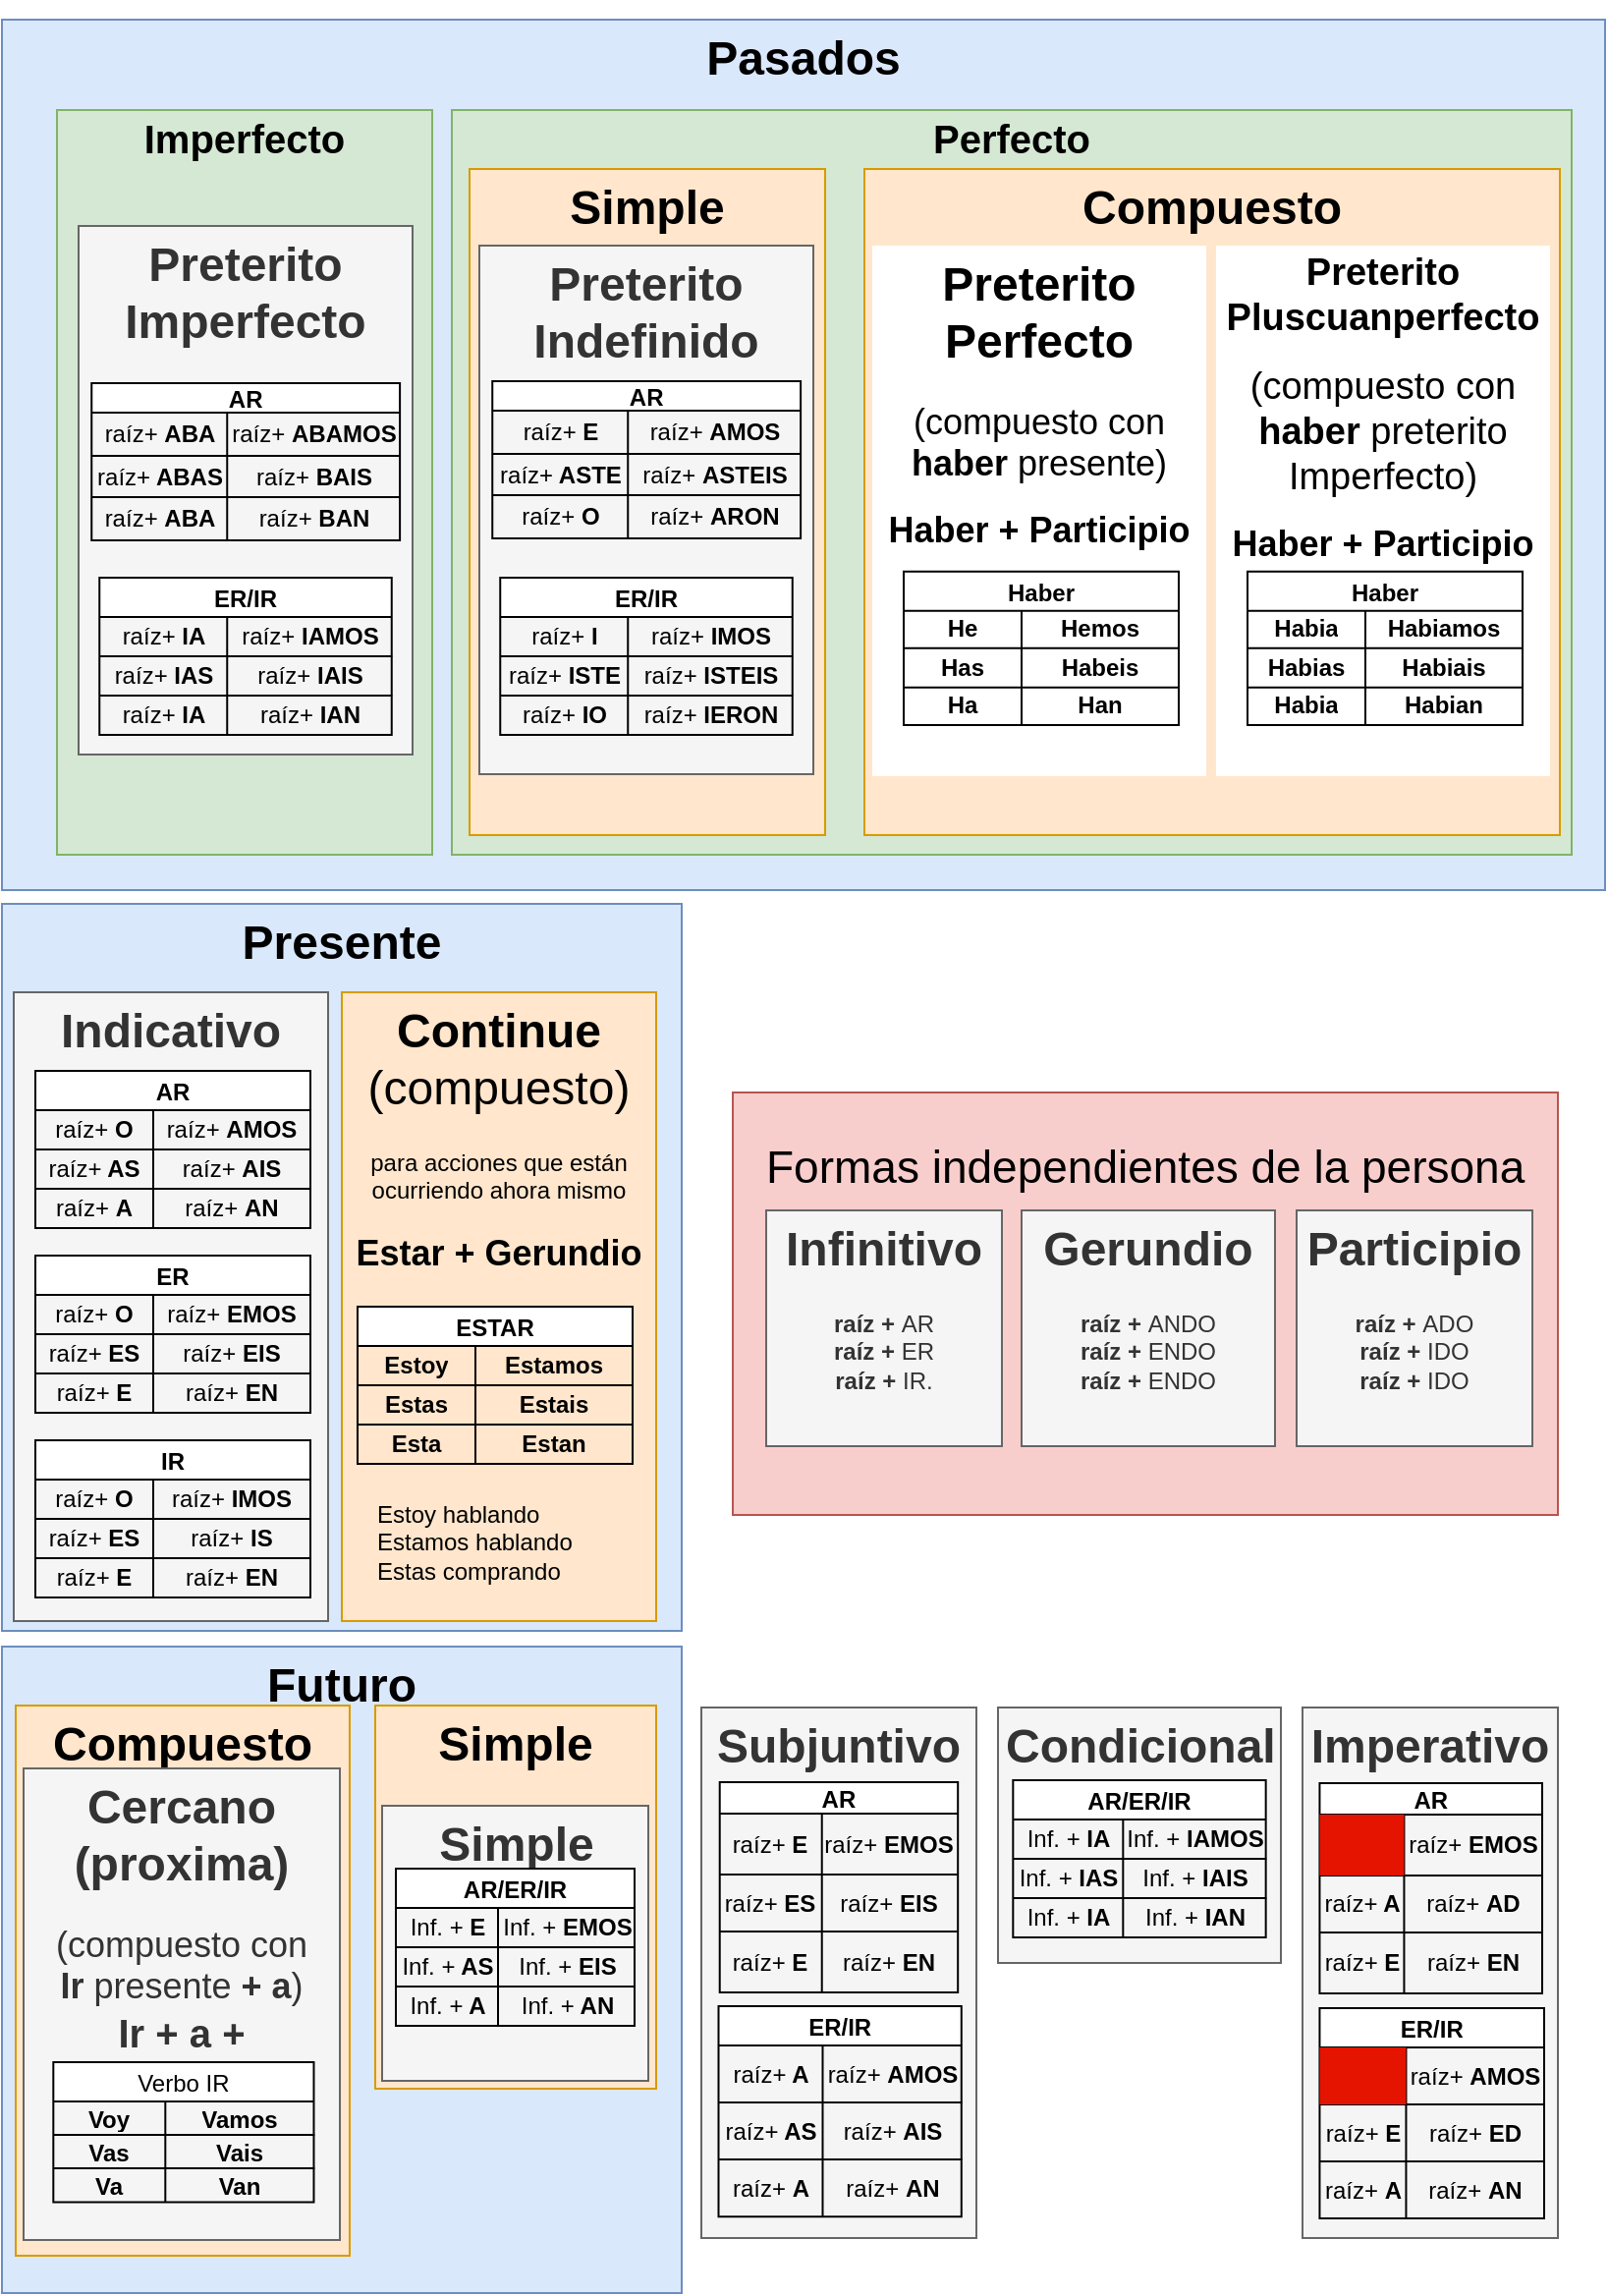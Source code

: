 <mxfile version="21.6.5" type="github">
  <diagram name="Страница 1" id="kYLUtjouHELDo8i-F8S-">
    <mxGraphModel dx="1816" dy="1060" grid="1" gridSize="10" guides="1" tooltips="1" connect="1" arrows="1" fold="1" page="1" pageScale="1" pageWidth="827" pageHeight="1169" math="0" shadow="0">
      <root>
        <mxCell id="0" />
        <mxCell id="1" parent="0" />
        <mxCell id="blg7EuB-wjPVDd9vj1YW-611" value="&lt;h1&gt;Presente&lt;/h1&gt;&lt;div&gt;&lt;br&gt;&lt;/div&gt;&lt;p&gt;&lt;br&gt;&lt;/p&gt;" style="text;html=1;strokeColor=#6c8ebf;fillColor=#dae8fc;spacing=5;spacingTop=-20;whiteSpace=wrap;overflow=hidden;rounded=0;align=center;" vertex="1" parent="1">
          <mxGeometry x="4" y="460" width="346" height="370" as="geometry" />
        </mxCell>
        <mxCell id="blg7EuB-wjPVDd9vj1YW-481" value="&lt;h1&gt;Futuro&lt;/h1&gt;&lt;div&gt;&lt;br&gt;&lt;/div&gt;&lt;p&gt;&lt;br&gt;&lt;/p&gt;" style="text;html=1;strokeColor=#6c8ebf;fillColor=#dae8fc;spacing=5;spacingTop=-20;whiteSpace=wrap;overflow=hidden;rounded=0;align=center;" vertex="1" parent="1">
          <mxGeometry x="4" y="838" width="346" height="329" as="geometry" />
        </mxCell>
        <mxCell id="blg7EuB-wjPVDd9vj1YW-557" value="&lt;h1&gt;Simple&lt;br&gt;&lt;/h1&gt;&lt;p&gt;&lt;br&gt;&lt;/p&gt;" style="text;html=1;strokeColor=#d79b00;fillColor=#ffe6cc;spacing=5;spacingTop=-20;whiteSpace=wrap;overflow=hidden;rounded=0;align=center;" vertex="1" parent="1">
          <mxGeometry x="194" y="868" width="143" height="195" as="geometry" />
        </mxCell>
        <mxCell id="blg7EuB-wjPVDd9vj1YW-606" value="&lt;h1&gt;Simple&lt;/h1&gt;&lt;p&gt;&lt;br&gt;&lt;/p&gt;" style="text;html=1;spacing=5;spacingTop=-20;whiteSpace=wrap;overflow=hidden;rounded=0;align=center;fillColor=#f5f5f5;fontColor=#333333;strokeColor=#666666;" vertex="1" parent="1">
          <mxGeometry x="197.5" y="919" width="135.5" height="140" as="geometry" />
        </mxCell>
        <mxCell id="blg7EuB-wjPVDd9vj1YW-286" value="" style="group" vertex="1" connectable="0" parent="1">
          <mxGeometry x="10" y="505" width="334" height="320" as="geometry" />
        </mxCell>
        <mxCell id="blg7EuB-wjPVDd9vj1YW-66" value="" style="group" vertex="1" connectable="0" parent="blg7EuB-wjPVDd9vj1YW-286">
          <mxGeometry width="160" height="320" as="geometry" />
        </mxCell>
        <mxCell id="blg7EuB-wjPVDd9vj1YW-7" value="&lt;h1&gt;Indicativo&lt;br&gt;&lt;/h1&gt;&lt;p&gt;&lt;br&gt;&lt;/p&gt;" style="text;html=1;strokeColor=#666666;fillColor=#f5f5f5;spacing=5;spacingTop=-20;whiteSpace=wrap;overflow=hidden;rounded=0;fontColor=#333333;align=center;" vertex="1" parent="blg7EuB-wjPVDd9vj1YW-66">
          <mxGeometry width="160" height="320" as="geometry" />
        </mxCell>
        <mxCell id="blg7EuB-wjPVDd9vj1YW-35" value="AR" style="shape=table;startSize=20;container=1;collapsible=0;childLayout=tableLayout;fontStyle=1" vertex="1" parent="blg7EuB-wjPVDd9vj1YW-66">
          <mxGeometry x="11" y="40" width="140" height="80" as="geometry" />
        </mxCell>
        <mxCell id="blg7EuB-wjPVDd9vj1YW-36" value="" style="shape=tableRow;horizontal=0;startSize=0;swimlaneHead=0;swimlaneBody=0;strokeColor=inherit;top=0;left=0;bottom=0;right=0;collapsible=0;dropTarget=0;fillColor=none;points=[[0,0.5],[1,0.5]];portConstraint=eastwest;" vertex="1" parent="blg7EuB-wjPVDd9vj1YW-35">
          <mxGeometry y="20" width="140" height="20" as="geometry" />
        </mxCell>
        <mxCell id="blg7EuB-wjPVDd9vj1YW-37" value="raíz+ &lt;b&gt;O&lt;/b&gt;" style="shape=partialRectangle;html=1;whiteSpace=wrap;connectable=0;strokeColor=inherit;overflow=hidden;fillColor=none;top=0;left=0;bottom=0;right=0;pointerEvents=1;" vertex="1" parent="blg7EuB-wjPVDd9vj1YW-36">
          <mxGeometry width="60" height="20" as="geometry">
            <mxRectangle width="60" height="20" as="alternateBounds" />
          </mxGeometry>
        </mxCell>
        <mxCell id="blg7EuB-wjPVDd9vj1YW-38" value="raíz+ &lt;b&gt;AMOS&lt;/b&gt;" style="shape=partialRectangle;html=1;whiteSpace=wrap;connectable=0;strokeColor=inherit;overflow=hidden;fillColor=none;top=0;left=0;bottom=0;right=0;pointerEvents=1;" vertex="1" parent="blg7EuB-wjPVDd9vj1YW-36">
          <mxGeometry x="60" width="80" height="20" as="geometry">
            <mxRectangle width="80" height="20" as="alternateBounds" />
          </mxGeometry>
        </mxCell>
        <mxCell id="blg7EuB-wjPVDd9vj1YW-39" value="" style="shape=tableRow;horizontal=0;startSize=0;swimlaneHead=0;swimlaneBody=0;strokeColor=inherit;top=0;left=0;bottom=0;right=0;collapsible=0;dropTarget=0;fillColor=none;points=[[0,0.5],[1,0.5]];portConstraint=eastwest;" vertex="1" parent="blg7EuB-wjPVDd9vj1YW-35">
          <mxGeometry y="40" width="140" height="20" as="geometry" />
        </mxCell>
        <mxCell id="blg7EuB-wjPVDd9vj1YW-40" value="raíz+&lt;b&gt; AS&lt;/b&gt;" style="shape=partialRectangle;html=1;whiteSpace=wrap;connectable=0;strokeColor=inherit;overflow=hidden;fillColor=none;top=0;left=0;bottom=0;right=0;pointerEvents=1;" vertex="1" parent="blg7EuB-wjPVDd9vj1YW-39">
          <mxGeometry width="60" height="20" as="geometry">
            <mxRectangle width="60" height="20" as="alternateBounds" />
          </mxGeometry>
        </mxCell>
        <mxCell id="blg7EuB-wjPVDd9vj1YW-41" value="raíz+ &lt;b&gt;AIS&lt;/b&gt;" style="shape=partialRectangle;html=1;whiteSpace=wrap;connectable=0;strokeColor=inherit;overflow=hidden;fillColor=none;top=0;left=0;bottom=0;right=0;pointerEvents=1;" vertex="1" parent="blg7EuB-wjPVDd9vj1YW-39">
          <mxGeometry x="60" width="80" height="20" as="geometry">
            <mxRectangle width="80" height="20" as="alternateBounds" />
          </mxGeometry>
        </mxCell>
        <mxCell id="blg7EuB-wjPVDd9vj1YW-42" value="" style="shape=tableRow;horizontal=0;startSize=0;swimlaneHead=0;swimlaneBody=0;strokeColor=inherit;top=0;left=0;bottom=0;right=0;collapsible=0;dropTarget=0;fillColor=none;points=[[0,0.5],[1,0.5]];portConstraint=eastwest;" vertex="1" parent="blg7EuB-wjPVDd9vj1YW-35">
          <mxGeometry y="60" width="140" height="20" as="geometry" />
        </mxCell>
        <mxCell id="blg7EuB-wjPVDd9vj1YW-43" value="raíz+ &lt;b&gt;A&lt;/b&gt;" style="shape=partialRectangle;html=1;whiteSpace=wrap;connectable=0;strokeColor=inherit;overflow=hidden;fillColor=none;top=0;left=0;bottom=0;right=0;pointerEvents=1;" vertex="1" parent="blg7EuB-wjPVDd9vj1YW-42">
          <mxGeometry width="60" height="20" as="geometry">
            <mxRectangle width="60" height="20" as="alternateBounds" />
          </mxGeometry>
        </mxCell>
        <mxCell id="blg7EuB-wjPVDd9vj1YW-44" value="raíz+ &lt;b&gt;AN&lt;/b&gt;" style="shape=partialRectangle;html=1;whiteSpace=wrap;connectable=0;strokeColor=inherit;overflow=hidden;fillColor=none;top=0;left=0;bottom=0;right=0;pointerEvents=1;" vertex="1" parent="blg7EuB-wjPVDd9vj1YW-42">
          <mxGeometry x="60" width="80" height="20" as="geometry">
            <mxRectangle width="80" height="20" as="alternateBounds" />
          </mxGeometry>
        </mxCell>
        <mxCell id="blg7EuB-wjPVDd9vj1YW-46" value="ER" style="shape=table;startSize=20;container=1;collapsible=0;childLayout=tableLayout;fontStyle=1" vertex="1" parent="blg7EuB-wjPVDd9vj1YW-66">
          <mxGeometry x="11" y="134" width="140" height="80" as="geometry" />
        </mxCell>
        <mxCell id="blg7EuB-wjPVDd9vj1YW-47" value="" style="shape=tableRow;horizontal=0;startSize=0;swimlaneHead=0;swimlaneBody=0;strokeColor=inherit;top=0;left=0;bottom=0;right=0;collapsible=0;dropTarget=0;fillColor=none;points=[[0,0.5],[1,0.5]];portConstraint=eastwest;" vertex="1" parent="blg7EuB-wjPVDd9vj1YW-46">
          <mxGeometry y="20" width="140" height="20" as="geometry" />
        </mxCell>
        <mxCell id="blg7EuB-wjPVDd9vj1YW-48" value="raíz+ &lt;b&gt;O&lt;/b&gt;" style="shape=partialRectangle;html=1;whiteSpace=wrap;connectable=0;strokeColor=inherit;overflow=hidden;fillColor=none;top=0;left=0;bottom=0;right=0;pointerEvents=1;" vertex="1" parent="blg7EuB-wjPVDd9vj1YW-47">
          <mxGeometry width="60" height="20" as="geometry">
            <mxRectangle width="60" height="20" as="alternateBounds" />
          </mxGeometry>
        </mxCell>
        <mxCell id="blg7EuB-wjPVDd9vj1YW-49" value="raíz+ &lt;b&gt;EMOS&lt;/b&gt;" style="shape=partialRectangle;html=1;whiteSpace=wrap;connectable=0;strokeColor=inherit;overflow=hidden;fillColor=none;top=0;left=0;bottom=0;right=0;pointerEvents=1;" vertex="1" parent="blg7EuB-wjPVDd9vj1YW-47">
          <mxGeometry x="60" width="80" height="20" as="geometry">
            <mxRectangle width="80" height="20" as="alternateBounds" />
          </mxGeometry>
        </mxCell>
        <mxCell id="blg7EuB-wjPVDd9vj1YW-50" value="" style="shape=tableRow;horizontal=0;startSize=0;swimlaneHead=0;swimlaneBody=0;strokeColor=inherit;top=0;left=0;bottom=0;right=0;collapsible=0;dropTarget=0;fillColor=none;points=[[0,0.5],[1,0.5]];portConstraint=eastwest;" vertex="1" parent="blg7EuB-wjPVDd9vj1YW-46">
          <mxGeometry y="40" width="140" height="20" as="geometry" />
        </mxCell>
        <mxCell id="blg7EuB-wjPVDd9vj1YW-51" value="raíz+&lt;b&gt; ES&lt;/b&gt;" style="shape=partialRectangle;html=1;whiteSpace=wrap;connectable=0;strokeColor=inherit;overflow=hidden;fillColor=none;top=0;left=0;bottom=0;right=0;pointerEvents=1;" vertex="1" parent="blg7EuB-wjPVDd9vj1YW-50">
          <mxGeometry width="60" height="20" as="geometry">
            <mxRectangle width="60" height="20" as="alternateBounds" />
          </mxGeometry>
        </mxCell>
        <mxCell id="blg7EuB-wjPVDd9vj1YW-52" value="raíz+ &lt;b&gt;EIS&lt;/b&gt;" style="shape=partialRectangle;html=1;whiteSpace=wrap;connectable=0;strokeColor=inherit;overflow=hidden;fillColor=none;top=0;left=0;bottom=0;right=0;pointerEvents=1;" vertex="1" parent="blg7EuB-wjPVDd9vj1YW-50">
          <mxGeometry x="60" width="80" height="20" as="geometry">
            <mxRectangle width="80" height="20" as="alternateBounds" />
          </mxGeometry>
        </mxCell>
        <mxCell id="blg7EuB-wjPVDd9vj1YW-53" value="" style="shape=tableRow;horizontal=0;startSize=0;swimlaneHead=0;swimlaneBody=0;strokeColor=inherit;top=0;left=0;bottom=0;right=0;collapsible=0;dropTarget=0;fillColor=none;points=[[0,0.5],[1,0.5]];portConstraint=eastwest;" vertex="1" parent="blg7EuB-wjPVDd9vj1YW-46">
          <mxGeometry y="60" width="140" height="20" as="geometry" />
        </mxCell>
        <mxCell id="blg7EuB-wjPVDd9vj1YW-54" value="raíz+ &lt;b&gt;E&lt;/b&gt;" style="shape=partialRectangle;html=1;whiteSpace=wrap;connectable=0;strokeColor=inherit;overflow=hidden;fillColor=none;top=0;left=0;bottom=0;right=0;pointerEvents=1;" vertex="1" parent="blg7EuB-wjPVDd9vj1YW-53">
          <mxGeometry width="60" height="20" as="geometry">
            <mxRectangle width="60" height="20" as="alternateBounds" />
          </mxGeometry>
        </mxCell>
        <mxCell id="blg7EuB-wjPVDd9vj1YW-55" value="raíz+ &lt;b&gt;EN&lt;/b&gt;" style="shape=partialRectangle;html=1;whiteSpace=wrap;connectable=0;strokeColor=inherit;overflow=hidden;fillColor=none;top=0;left=0;bottom=0;right=0;pointerEvents=1;" vertex="1" parent="blg7EuB-wjPVDd9vj1YW-53">
          <mxGeometry x="60" width="80" height="20" as="geometry">
            <mxRectangle width="80" height="20" as="alternateBounds" />
          </mxGeometry>
        </mxCell>
        <mxCell id="blg7EuB-wjPVDd9vj1YW-56" value="IR" style="shape=table;startSize=20;container=1;collapsible=0;childLayout=tableLayout;fontStyle=1" vertex="1" parent="blg7EuB-wjPVDd9vj1YW-66">
          <mxGeometry x="11" y="228" width="140" height="80" as="geometry" />
        </mxCell>
        <mxCell id="blg7EuB-wjPVDd9vj1YW-57" value="" style="shape=tableRow;horizontal=0;startSize=0;swimlaneHead=0;swimlaneBody=0;strokeColor=inherit;top=0;left=0;bottom=0;right=0;collapsible=0;dropTarget=0;fillColor=none;points=[[0,0.5],[1,0.5]];portConstraint=eastwest;" vertex="1" parent="blg7EuB-wjPVDd9vj1YW-56">
          <mxGeometry y="20" width="140" height="20" as="geometry" />
        </mxCell>
        <mxCell id="blg7EuB-wjPVDd9vj1YW-58" value="raíz+ &lt;b&gt;O&lt;/b&gt;" style="shape=partialRectangle;html=1;whiteSpace=wrap;connectable=0;strokeColor=inherit;overflow=hidden;fillColor=none;top=0;left=0;bottom=0;right=0;pointerEvents=1;" vertex="1" parent="blg7EuB-wjPVDd9vj1YW-57">
          <mxGeometry width="60" height="20" as="geometry">
            <mxRectangle width="60" height="20" as="alternateBounds" />
          </mxGeometry>
        </mxCell>
        <mxCell id="blg7EuB-wjPVDd9vj1YW-59" value="raíz+ &lt;b&gt;IMOS&lt;/b&gt;" style="shape=partialRectangle;html=1;whiteSpace=wrap;connectable=0;strokeColor=inherit;overflow=hidden;fillColor=none;top=0;left=0;bottom=0;right=0;pointerEvents=1;" vertex="1" parent="blg7EuB-wjPVDd9vj1YW-57">
          <mxGeometry x="60" width="80" height="20" as="geometry">
            <mxRectangle width="80" height="20" as="alternateBounds" />
          </mxGeometry>
        </mxCell>
        <mxCell id="blg7EuB-wjPVDd9vj1YW-60" value="" style="shape=tableRow;horizontal=0;startSize=0;swimlaneHead=0;swimlaneBody=0;strokeColor=inherit;top=0;left=0;bottom=0;right=0;collapsible=0;dropTarget=0;fillColor=none;points=[[0,0.5],[1,0.5]];portConstraint=eastwest;" vertex="1" parent="blg7EuB-wjPVDd9vj1YW-56">
          <mxGeometry y="40" width="140" height="20" as="geometry" />
        </mxCell>
        <mxCell id="blg7EuB-wjPVDd9vj1YW-61" value="raíz+&lt;b&gt; ES&lt;/b&gt;" style="shape=partialRectangle;html=1;whiteSpace=wrap;connectable=0;strokeColor=inherit;overflow=hidden;fillColor=none;top=0;left=0;bottom=0;right=0;pointerEvents=1;" vertex="1" parent="blg7EuB-wjPVDd9vj1YW-60">
          <mxGeometry width="60" height="20" as="geometry">
            <mxRectangle width="60" height="20" as="alternateBounds" />
          </mxGeometry>
        </mxCell>
        <mxCell id="blg7EuB-wjPVDd9vj1YW-62" value="raíz+ &lt;b&gt;IS&lt;/b&gt;" style="shape=partialRectangle;html=1;whiteSpace=wrap;connectable=0;strokeColor=inherit;overflow=hidden;fillColor=none;top=0;left=0;bottom=0;right=0;pointerEvents=1;" vertex="1" parent="blg7EuB-wjPVDd9vj1YW-60">
          <mxGeometry x="60" width="80" height="20" as="geometry">
            <mxRectangle width="80" height="20" as="alternateBounds" />
          </mxGeometry>
        </mxCell>
        <mxCell id="blg7EuB-wjPVDd9vj1YW-63" value="" style="shape=tableRow;horizontal=0;startSize=0;swimlaneHead=0;swimlaneBody=0;strokeColor=inherit;top=0;left=0;bottom=0;right=0;collapsible=0;dropTarget=0;fillColor=none;points=[[0,0.5],[1,0.5]];portConstraint=eastwest;" vertex="1" parent="blg7EuB-wjPVDd9vj1YW-56">
          <mxGeometry y="60" width="140" height="20" as="geometry" />
        </mxCell>
        <mxCell id="blg7EuB-wjPVDd9vj1YW-64" value="raíz+ &lt;b&gt;E&lt;/b&gt;" style="shape=partialRectangle;html=1;whiteSpace=wrap;connectable=0;strokeColor=inherit;overflow=hidden;fillColor=none;top=0;left=0;bottom=0;right=0;pointerEvents=1;" vertex="1" parent="blg7EuB-wjPVDd9vj1YW-63">
          <mxGeometry width="60" height="20" as="geometry">
            <mxRectangle width="60" height="20" as="alternateBounds" />
          </mxGeometry>
        </mxCell>
        <mxCell id="blg7EuB-wjPVDd9vj1YW-65" value="raíz+ &lt;b&gt;EN&lt;/b&gt;" style="shape=partialRectangle;html=1;whiteSpace=wrap;connectable=0;strokeColor=inherit;overflow=hidden;fillColor=none;top=0;left=0;bottom=0;right=0;pointerEvents=1;" vertex="1" parent="blg7EuB-wjPVDd9vj1YW-63">
          <mxGeometry x="60" width="80" height="20" as="geometry">
            <mxRectangle width="80" height="20" as="alternateBounds" />
          </mxGeometry>
        </mxCell>
        <mxCell id="blg7EuB-wjPVDd9vj1YW-69" value="&lt;h1&gt;Continue&lt;br&gt;&lt;span style=&quot;font-weight: normal;&quot;&gt;(compuesto)&lt;br&gt;&lt;/span&gt;&lt;/h1&gt;&lt;div&gt;para acciones que están ocurriendo ahora mismo&lt;br&gt;&lt;br&gt;&lt;b&gt;&lt;font style=&quot;font-size: 18px;&quot;&gt;Estar + Gerundio&lt;/font&gt;&lt;/b&gt;&lt;/div&gt;" style="text;html=1;strokeColor=#d79b00;fillColor=#ffe6cc;spacing=5;spacingTop=-20;whiteSpace=wrap;overflow=hidden;rounded=0;align=center;" vertex="1" parent="blg7EuB-wjPVDd9vj1YW-286">
          <mxGeometry x="167" width="160" height="320" as="geometry" />
        </mxCell>
        <mxCell id="blg7EuB-wjPVDd9vj1YW-70" value="ESTAR" style="shape=table;startSize=20;container=1;collapsible=0;childLayout=tableLayout;fontStyle=1" vertex="1" parent="blg7EuB-wjPVDd9vj1YW-286">
          <mxGeometry x="175" y="160" width="140" height="80" as="geometry" />
        </mxCell>
        <mxCell id="blg7EuB-wjPVDd9vj1YW-71" value="" style="shape=tableRow;horizontal=0;startSize=0;swimlaneHead=0;swimlaneBody=0;strokeColor=inherit;top=0;left=0;bottom=0;right=0;collapsible=0;dropTarget=0;fillColor=none;points=[[0,0.5],[1,0.5]];portConstraint=eastwest;" vertex="1" parent="blg7EuB-wjPVDd9vj1YW-70">
          <mxGeometry y="20" width="140" height="20" as="geometry" />
        </mxCell>
        <mxCell id="blg7EuB-wjPVDd9vj1YW-72" value="&lt;div&gt;&lt;b&gt;Estoy&lt;/b&gt;&lt;/div&gt;" style="shape=partialRectangle;html=1;whiteSpace=wrap;connectable=0;strokeColor=inherit;overflow=hidden;fillColor=none;top=0;left=0;bottom=0;right=0;pointerEvents=1;" vertex="1" parent="blg7EuB-wjPVDd9vj1YW-71">
          <mxGeometry width="60" height="20" as="geometry">
            <mxRectangle width="60" height="20" as="alternateBounds" />
          </mxGeometry>
        </mxCell>
        <mxCell id="blg7EuB-wjPVDd9vj1YW-73" value="&lt;b&gt;Estamos&lt;/b&gt;" style="shape=partialRectangle;html=1;whiteSpace=wrap;connectable=0;strokeColor=inherit;overflow=hidden;fillColor=none;top=0;left=0;bottom=0;right=0;pointerEvents=1;" vertex="1" parent="blg7EuB-wjPVDd9vj1YW-71">
          <mxGeometry x="60" width="80" height="20" as="geometry">
            <mxRectangle width="80" height="20" as="alternateBounds" />
          </mxGeometry>
        </mxCell>
        <mxCell id="blg7EuB-wjPVDd9vj1YW-74" value="" style="shape=tableRow;horizontal=0;startSize=0;swimlaneHead=0;swimlaneBody=0;strokeColor=inherit;top=0;left=0;bottom=0;right=0;collapsible=0;dropTarget=0;fillColor=none;points=[[0,0.5],[1,0.5]];portConstraint=eastwest;" vertex="1" parent="blg7EuB-wjPVDd9vj1YW-70">
          <mxGeometry y="40" width="140" height="20" as="geometry" />
        </mxCell>
        <mxCell id="blg7EuB-wjPVDd9vj1YW-75" value="&lt;div&gt;&lt;b&gt;Estas&lt;/b&gt;&lt;/div&gt;" style="shape=partialRectangle;html=1;whiteSpace=wrap;connectable=0;strokeColor=inherit;overflow=hidden;fillColor=none;top=0;left=0;bottom=0;right=0;pointerEvents=1;" vertex="1" parent="blg7EuB-wjPVDd9vj1YW-74">
          <mxGeometry width="60" height="20" as="geometry">
            <mxRectangle width="60" height="20" as="alternateBounds" />
          </mxGeometry>
        </mxCell>
        <mxCell id="blg7EuB-wjPVDd9vj1YW-76" value="&lt;b&gt;Estais&lt;/b&gt;" style="shape=partialRectangle;html=1;whiteSpace=wrap;connectable=0;strokeColor=inherit;overflow=hidden;fillColor=none;top=0;left=0;bottom=0;right=0;pointerEvents=1;" vertex="1" parent="blg7EuB-wjPVDd9vj1YW-74">
          <mxGeometry x="60" width="80" height="20" as="geometry">
            <mxRectangle width="80" height="20" as="alternateBounds" />
          </mxGeometry>
        </mxCell>
        <mxCell id="blg7EuB-wjPVDd9vj1YW-77" value="" style="shape=tableRow;horizontal=0;startSize=0;swimlaneHead=0;swimlaneBody=0;strokeColor=inherit;top=0;left=0;bottom=0;right=0;collapsible=0;dropTarget=0;fillColor=none;points=[[0,0.5],[1,0.5]];portConstraint=eastwest;" vertex="1" parent="blg7EuB-wjPVDd9vj1YW-70">
          <mxGeometry y="60" width="140" height="20" as="geometry" />
        </mxCell>
        <mxCell id="blg7EuB-wjPVDd9vj1YW-78" value="&lt;b&gt;Esta&lt;/b&gt;" style="shape=partialRectangle;html=1;whiteSpace=wrap;connectable=0;strokeColor=inherit;overflow=hidden;fillColor=none;top=0;left=0;bottom=0;right=0;pointerEvents=1;" vertex="1" parent="blg7EuB-wjPVDd9vj1YW-77">
          <mxGeometry width="60" height="20" as="geometry">
            <mxRectangle width="60" height="20" as="alternateBounds" />
          </mxGeometry>
        </mxCell>
        <mxCell id="blg7EuB-wjPVDd9vj1YW-79" value="&lt;b&gt;Estan&lt;/b&gt;" style="shape=partialRectangle;html=1;whiteSpace=wrap;connectable=0;strokeColor=inherit;overflow=hidden;fillColor=none;top=0;left=0;bottom=0;right=0;pointerEvents=1;" vertex="1" parent="blg7EuB-wjPVDd9vj1YW-77">
          <mxGeometry x="60" width="80" height="20" as="geometry">
            <mxRectangle width="80" height="20" as="alternateBounds" />
          </mxGeometry>
        </mxCell>
        <mxCell id="blg7EuB-wjPVDd9vj1YW-100" value="&lt;div&gt;Estoy hablando&lt;/div&gt;&lt;div&gt;Estamos hablando&lt;/div&gt;&lt;div&gt;Estas comprando&lt;br&gt;&lt;/div&gt;" style="text;html=1;strokeColor=none;fillColor=none;align=left;verticalAlign=middle;whiteSpace=wrap;rounded=0;" vertex="1" parent="blg7EuB-wjPVDd9vj1YW-286">
          <mxGeometry x="183" y="250" width="107" height="60" as="geometry" />
        </mxCell>
        <mxCell id="blg7EuB-wjPVDd9vj1YW-102" value="&lt;h1&gt;Pasados&lt;/h1&gt;&lt;div&gt;&lt;br&gt;&lt;/div&gt;&lt;p&gt;&lt;br&gt;&lt;/p&gt;" style="text;html=1;strokeColor=#6c8ebf;fillColor=#dae8fc;spacing=5;spacingTop=-20;whiteSpace=wrap;overflow=hidden;rounded=0;align=center;" vertex="1" parent="1">
          <mxGeometry x="4" y="10" width="816" height="443" as="geometry" />
        </mxCell>
        <mxCell id="blg7EuB-wjPVDd9vj1YW-165" value="&lt;h1 style=&quot;font-size: 20px;&quot;&gt;&lt;font style=&quot;font-size: 20px;&quot;&gt;Perfecto&lt;/font&gt;&lt;/h1&gt;&lt;p style=&quot;font-size: 20px;&quot;&gt;&lt;font style=&quot;font-size: 20px;&quot;&gt;&lt;br&gt;&lt;/font&gt;&lt;/p&gt;" style="text;html=1;strokeColor=#82b366;fillColor=#d5e8d4;spacing=5;spacingTop=-20;whiteSpace=wrap;overflow=hidden;rounded=0;align=center;container=0;" vertex="1" parent="1">
          <mxGeometry x="233" y="56" width="570" height="379" as="geometry" />
        </mxCell>
        <mxCell id="blg7EuB-wjPVDd9vj1YW-202" value="&lt;h1&gt;Compuesto&lt;br&gt;&lt;/h1&gt;&lt;p&gt;&lt;br&gt;&lt;/p&gt;" style="text;html=1;strokeColor=#d79b00;fillColor=#ffe6cc;spacing=5;spacingTop=-20;whiteSpace=wrap;overflow=hidden;rounded=0;align=center;" vertex="1" parent="1">
          <mxGeometry x="443" y="86" width="354" height="339" as="geometry" />
        </mxCell>
        <mxCell id="blg7EuB-wjPVDd9vj1YW-134" value="&lt;h1 style=&quot;font-size: 20px;&quot;&gt;&lt;font style=&quot;font-size: 20px;&quot;&gt;Imperfecto&lt;/font&gt;&lt;/h1&gt;&lt;p style=&quot;font-size: 20px;&quot;&gt;&lt;font style=&quot;font-size: 20px;&quot;&gt;&lt;br&gt;&lt;/font&gt;&lt;/p&gt;" style="text;html=1;strokeColor=#82b366;fillColor=#d5e8d4;spacing=5;spacingTop=-20;whiteSpace=wrap;overflow=hidden;rounded=0;align=center;container=0;" vertex="1" parent="1">
          <mxGeometry x="32" y="56" width="191" height="379" as="geometry" />
        </mxCell>
        <mxCell id="blg7EuB-wjPVDd9vj1YW-201" value="&lt;h1&gt;Simple&lt;br&gt;&lt;/h1&gt;&lt;p&gt;&lt;br&gt;&lt;/p&gt;" style="text;html=1;strokeColor=#d79b00;fillColor=#ffe6cc;spacing=5;spacingTop=-20;whiteSpace=wrap;overflow=hidden;rounded=0;align=center;" vertex="1" parent="1">
          <mxGeometry x="242" y="86" width="181" height="339" as="geometry" />
        </mxCell>
        <mxCell id="blg7EuB-wjPVDd9vj1YW-203" value="" style="group" vertex="1" connectable="0" parent="1">
          <mxGeometry x="43" y="115" width="170" height="269" as="geometry" />
        </mxCell>
        <mxCell id="blg7EuB-wjPVDd9vj1YW-167" value="&lt;h1&gt;Preterito Imperfecto&lt;br&gt;&lt;/h1&gt;&lt;p&gt;&lt;br&gt;&lt;/p&gt;" style="text;html=1;strokeColor=#666666;fillColor=#f5f5f5;spacing=5;spacingTop=-20;whiteSpace=wrap;overflow=hidden;rounded=0;fontColor=#333333;align=center;" vertex="1" parent="blg7EuB-wjPVDd9vj1YW-203">
          <mxGeometry width="170" height="269" as="geometry" />
        </mxCell>
        <mxCell id="blg7EuB-wjPVDd9vj1YW-168" value="AR" style="shape=table;startSize=15;container=1;collapsible=0;childLayout=tableLayout;fontStyle=1" vertex="1" parent="blg7EuB-wjPVDd9vj1YW-203">
          <mxGeometry x="6.625" y="80" width="156.929" height="80" as="geometry" />
        </mxCell>
        <mxCell id="blg7EuB-wjPVDd9vj1YW-169" value="" style="shape=tableRow;horizontal=0;startSize=0;swimlaneHead=0;swimlaneBody=0;strokeColor=inherit;top=0;left=0;bottom=0;right=0;collapsible=0;dropTarget=0;fillColor=none;points=[[0,0.5],[1,0.5]];portConstraint=eastwest;" vertex="1" parent="blg7EuB-wjPVDd9vj1YW-168">
          <mxGeometry y="15" width="156.929" height="22" as="geometry" />
        </mxCell>
        <mxCell id="blg7EuB-wjPVDd9vj1YW-170" value="raíz+ &lt;b&gt;ABA&lt;/b&gt;" style="shape=partialRectangle;html=1;whiteSpace=wrap;connectable=0;strokeColor=inherit;overflow=hidden;fillColor=none;top=0;left=0;bottom=0;right=0;pointerEvents=1;" vertex="1" parent="blg7EuB-wjPVDd9vj1YW-169">
          <mxGeometry width="69" height="22" as="geometry">
            <mxRectangle width="69" height="22" as="alternateBounds" />
          </mxGeometry>
        </mxCell>
        <mxCell id="blg7EuB-wjPVDd9vj1YW-171" value="raíz+ &lt;b&gt;ABAMOS&lt;/b&gt;" style="shape=partialRectangle;html=1;whiteSpace=wrap;connectable=0;strokeColor=inherit;overflow=hidden;fillColor=none;top=0;left=0;bottom=0;right=0;pointerEvents=1;" vertex="1" parent="blg7EuB-wjPVDd9vj1YW-169">
          <mxGeometry x="69" width="88" height="22" as="geometry">
            <mxRectangle width="88" height="22" as="alternateBounds" />
          </mxGeometry>
        </mxCell>
        <mxCell id="blg7EuB-wjPVDd9vj1YW-172" value="" style="shape=tableRow;horizontal=0;startSize=0;swimlaneHead=0;swimlaneBody=0;strokeColor=inherit;top=0;left=0;bottom=0;right=0;collapsible=0;dropTarget=0;fillColor=none;points=[[0,0.5],[1,0.5]];portConstraint=eastwest;" vertex="1" parent="blg7EuB-wjPVDd9vj1YW-168">
          <mxGeometry y="37" width="156.929" height="21" as="geometry" />
        </mxCell>
        <mxCell id="blg7EuB-wjPVDd9vj1YW-173" value="raíz+&lt;b&gt; ABAS&lt;/b&gt;" style="shape=partialRectangle;html=1;whiteSpace=wrap;connectable=0;strokeColor=inherit;overflow=hidden;fillColor=none;top=0;left=0;bottom=0;right=0;pointerEvents=1;" vertex="1" parent="blg7EuB-wjPVDd9vj1YW-172">
          <mxGeometry width="69" height="21" as="geometry">
            <mxRectangle width="69" height="21" as="alternateBounds" />
          </mxGeometry>
        </mxCell>
        <mxCell id="blg7EuB-wjPVDd9vj1YW-174" value="raíz+ &lt;b&gt;BAIS&lt;/b&gt;" style="shape=partialRectangle;html=1;whiteSpace=wrap;connectable=0;strokeColor=inherit;overflow=hidden;fillColor=none;top=0;left=0;bottom=0;right=0;pointerEvents=1;" vertex="1" parent="blg7EuB-wjPVDd9vj1YW-172">
          <mxGeometry x="69" width="88" height="21" as="geometry">
            <mxRectangle width="88" height="21" as="alternateBounds" />
          </mxGeometry>
        </mxCell>
        <mxCell id="blg7EuB-wjPVDd9vj1YW-175" value="" style="shape=tableRow;horizontal=0;startSize=0;swimlaneHead=0;swimlaneBody=0;strokeColor=inherit;top=0;left=0;bottom=0;right=0;collapsible=0;dropTarget=0;fillColor=none;points=[[0,0.5],[1,0.5]];portConstraint=eastwest;" vertex="1" parent="blg7EuB-wjPVDd9vj1YW-168">
          <mxGeometry y="58" width="156.929" height="22" as="geometry" />
        </mxCell>
        <mxCell id="blg7EuB-wjPVDd9vj1YW-176" value="raíz+ &lt;b&gt;ABA&lt;/b&gt;" style="shape=partialRectangle;html=1;whiteSpace=wrap;connectable=0;strokeColor=inherit;overflow=hidden;fillColor=none;top=0;left=0;bottom=0;right=0;pointerEvents=1;" vertex="1" parent="blg7EuB-wjPVDd9vj1YW-175">
          <mxGeometry width="69" height="22" as="geometry">
            <mxRectangle width="69" height="22" as="alternateBounds" />
          </mxGeometry>
        </mxCell>
        <mxCell id="blg7EuB-wjPVDd9vj1YW-177" value="raíz+ &lt;b&gt;BAN&lt;/b&gt;" style="shape=partialRectangle;html=1;whiteSpace=wrap;connectable=0;strokeColor=inherit;overflow=hidden;fillColor=none;top=0;left=0;bottom=0;right=0;pointerEvents=1;" vertex="1" parent="blg7EuB-wjPVDd9vj1YW-175">
          <mxGeometry x="69" width="88" height="22" as="geometry">
            <mxRectangle width="88" height="22" as="alternateBounds" />
          </mxGeometry>
        </mxCell>
        <mxCell id="blg7EuB-wjPVDd9vj1YW-178" value="ER/IR" style="shape=table;startSize=20;container=1;collapsible=0;childLayout=tableLayout;fontStyle=1" vertex="1" parent="blg7EuB-wjPVDd9vj1YW-203">
          <mxGeometry x="10.625" y="179" width="148.75" height="80" as="geometry" />
        </mxCell>
        <mxCell id="blg7EuB-wjPVDd9vj1YW-179" value="" style="shape=tableRow;horizontal=0;startSize=0;swimlaneHead=0;swimlaneBody=0;strokeColor=inherit;top=0;left=0;bottom=0;right=0;collapsible=0;dropTarget=0;fillColor=none;points=[[0,0.5],[1,0.5]];portConstraint=eastwest;" vertex="1" parent="blg7EuB-wjPVDd9vj1YW-178">
          <mxGeometry y="20" width="148.75" height="20" as="geometry" />
        </mxCell>
        <mxCell id="blg7EuB-wjPVDd9vj1YW-180" value="raíz+ &lt;b&gt;IA&lt;/b&gt;" style="shape=partialRectangle;html=1;whiteSpace=wrap;connectable=0;strokeColor=inherit;overflow=hidden;fillColor=none;top=0;left=0;bottom=0;right=0;pointerEvents=1;" vertex="1" parent="blg7EuB-wjPVDd9vj1YW-179">
          <mxGeometry width="65" height="20" as="geometry">
            <mxRectangle width="65" height="20" as="alternateBounds" />
          </mxGeometry>
        </mxCell>
        <mxCell id="blg7EuB-wjPVDd9vj1YW-181" value="raíz+ &lt;b&gt;IAMOS&lt;/b&gt;" style="shape=partialRectangle;html=1;whiteSpace=wrap;connectable=0;strokeColor=inherit;overflow=hidden;fillColor=none;top=0;left=0;bottom=0;right=0;pointerEvents=1;" vertex="1" parent="blg7EuB-wjPVDd9vj1YW-179">
          <mxGeometry x="65" width="84" height="20" as="geometry">
            <mxRectangle width="84" height="20" as="alternateBounds" />
          </mxGeometry>
        </mxCell>
        <mxCell id="blg7EuB-wjPVDd9vj1YW-182" value="" style="shape=tableRow;horizontal=0;startSize=0;swimlaneHead=0;swimlaneBody=0;strokeColor=inherit;top=0;left=0;bottom=0;right=0;collapsible=0;dropTarget=0;fillColor=none;points=[[0,0.5],[1,0.5]];portConstraint=eastwest;" vertex="1" parent="blg7EuB-wjPVDd9vj1YW-178">
          <mxGeometry y="40" width="148.75" height="20" as="geometry" />
        </mxCell>
        <mxCell id="blg7EuB-wjPVDd9vj1YW-183" value="raíz+&lt;b&gt; IAS&lt;/b&gt;" style="shape=partialRectangle;html=1;whiteSpace=wrap;connectable=0;strokeColor=inherit;overflow=hidden;fillColor=none;top=0;left=0;bottom=0;right=0;pointerEvents=1;" vertex="1" parent="blg7EuB-wjPVDd9vj1YW-182">
          <mxGeometry width="65" height="20" as="geometry">
            <mxRectangle width="65" height="20" as="alternateBounds" />
          </mxGeometry>
        </mxCell>
        <mxCell id="blg7EuB-wjPVDd9vj1YW-184" value="raíz+ &lt;b&gt;IAIS&lt;/b&gt;" style="shape=partialRectangle;html=1;whiteSpace=wrap;connectable=0;strokeColor=inherit;overflow=hidden;fillColor=none;top=0;left=0;bottom=0;right=0;pointerEvents=1;" vertex="1" parent="blg7EuB-wjPVDd9vj1YW-182">
          <mxGeometry x="65" width="84" height="20" as="geometry">
            <mxRectangle width="84" height="20" as="alternateBounds" />
          </mxGeometry>
        </mxCell>
        <mxCell id="blg7EuB-wjPVDd9vj1YW-185" value="" style="shape=tableRow;horizontal=0;startSize=0;swimlaneHead=0;swimlaneBody=0;strokeColor=inherit;top=0;left=0;bottom=0;right=0;collapsible=0;dropTarget=0;fillColor=none;points=[[0,0.5],[1,0.5]];portConstraint=eastwest;" vertex="1" parent="blg7EuB-wjPVDd9vj1YW-178">
          <mxGeometry y="60" width="148.75" height="20" as="geometry" />
        </mxCell>
        <mxCell id="blg7EuB-wjPVDd9vj1YW-186" value="raíz+ &lt;b&gt;IA&lt;/b&gt;" style="shape=partialRectangle;html=1;whiteSpace=wrap;connectable=0;strokeColor=inherit;overflow=hidden;fillColor=none;top=0;left=0;bottom=0;right=0;pointerEvents=1;" vertex="1" parent="blg7EuB-wjPVDd9vj1YW-185">
          <mxGeometry width="65" height="20" as="geometry">
            <mxRectangle width="65" height="20" as="alternateBounds" />
          </mxGeometry>
        </mxCell>
        <mxCell id="blg7EuB-wjPVDd9vj1YW-187" value="raíz+ &lt;b&gt;IAN&lt;/b&gt;" style="shape=partialRectangle;html=1;whiteSpace=wrap;connectable=0;strokeColor=inherit;overflow=hidden;fillColor=none;top=0;left=0;bottom=0;right=0;pointerEvents=1;" vertex="1" parent="blg7EuB-wjPVDd9vj1YW-185">
          <mxGeometry x="65" width="84" height="20" as="geometry">
            <mxRectangle width="84" height="20" as="alternateBounds" />
          </mxGeometry>
        </mxCell>
        <mxCell id="blg7EuB-wjPVDd9vj1YW-204" value="" style="group" vertex="1" connectable="0" parent="1">
          <mxGeometry x="247" y="125" width="170" height="269" as="geometry" />
        </mxCell>
        <mxCell id="blg7EuB-wjPVDd9vj1YW-205" value="&lt;h1&gt;Preterito Indefinido&lt;br&gt;&lt;/h1&gt;&lt;p&gt;&lt;br&gt;&lt;/p&gt;" style="text;html=1;strokeColor=#666666;fillColor=#f5f5f5;spacing=5;spacingTop=-20;whiteSpace=wrap;overflow=hidden;rounded=0;fontColor=#333333;align=center;" vertex="1" parent="blg7EuB-wjPVDd9vj1YW-204">
          <mxGeometry width="170" height="269" as="geometry" />
        </mxCell>
        <mxCell id="blg7EuB-wjPVDd9vj1YW-206" value="AR" style="shape=table;startSize=15;container=1;collapsible=0;childLayout=tableLayout;fontStyle=1" vertex="1" parent="blg7EuB-wjPVDd9vj1YW-204">
          <mxGeometry x="6.625" y="69" width="156.929" height="80" as="geometry" />
        </mxCell>
        <mxCell id="blg7EuB-wjPVDd9vj1YW-207" value="" style="shape=tableRow;horizontal=0;startSize=0;swimlaneHead=0;swimlaneBody=0;strokeColor=inherit;top=0;left=0;bottom=0;right=0;collapsible=0;dropTarget=0;fillColor=none;points=[[0,0.5],[1,0.5]];portConstraint=eastwest;" vertex="1" parent="blg7EuB-wjPVDd9vj1YW-206">
          <mxGeometry y="15" width="156.929" height="22" as="geometry" />
        </mxCell>
        <mxCell id="blg7EuB-wjPVDd9vj1YW-208" value="raíz+ &lt;b&gt;E&lt;/b&gt;" style="shape=partialRectangle;html=1;whiteSpace=wrap;connectable=0;strokeColor=inherit;overflow=hidden;fillColor=none;top=0;left=0;bottom=0;right=0;pointerEvents=1;" vertex="1" parent="blg7EuB-wjPVDd9vj1YW-207">
          <mxGeometry width="69" height="22" as="geometry">
            <mxRectangle width="69" height="22" as="alternateBounds" />
          </mxGeometry>
        </mxCell>
        <mxCell id="blg7EuB-wjPVDd9vj1YW-209" value="raíz+ &lt;b&gt;AMOS&lt;/b&gt;" style="shape=partialRectangle;html=1;whiteSpace=wrap;connectable=0;strokeColor=inherit;overflow=hidden;fillColor=none;top=0;left=0;bottom=0;right=0;pointerEvents=1;" vertex="1" parent="blg7EuB-wjPVDd9vj1YW-207">
          <mxGeometry x="69" width="88" height="22" as="geometry">
            <mxRectangle width="88" height="22" as="alternateBounds" />
          </mxGeometry>
        </mxCell>
        <mxCell id="blg7EuB-wjPVDd9vj1YW-210" value="" style="shape=tableRow;horizontal=0;startSize=0;swimlaneHead=0;swimlaneBody=0;strokeColor=inherit;top=0;left=0;bottom=0;right=0;collapsible=0;dropTarget=0;fillColor=none;points=[[0,0.5],[1,0.5]];portConstraint=eastwest;" vertex="1" parent="blg7EuB-wjPVDd9vj1YW-206">
          <mxGeometry y="37" width="156.929" height="21" as="geometry" />
        </mxCell>
        <mxCell id="blg7EuB-wjPVDd9vj1YW-211" value="raíz+&lt;b&gt; ASTE&lt;/b&gt;" style="shape=partialRectangle;html=1;whiteSpace=wrap;connectable=0;strokeColor=inherit;overflow=hidden;fillColor=none;top=0;left=0;bottom=0;right=0;pointerEvents=1;" vertex="1" parent="blg7EuB-wjPVDd9vj1YW-210">
          <mxGeometry width="69" height="21" as="geometry">
            <mxRectangle width="69" height="21" as="alternateBounds" />
          </mxGeometry>
        </mxCell>
        <mxCell id="blg7EuB-wjPVDd9vj1YW-212" value="raíz+ &lt;b&gt;ASTEIS&lt;/b&gt;" style="shape=partialRectangle;html=1;whiteSpace=wrap;connectable=0;strokeColor=inherit;overflow=hidden;fillColor=none;top=0;left=0;bottom=0;right=0;pointerEvents=1;" vertex="1" parent="blg7EuB-wjPVDd9vj1YW-210">
          <mxGeometry x="69" width="88" height="21" as="geometry">
            <mxRectangle width="88" height="21" as="alternateBounds" />
          </mxGeometry>
        </mxCell>
        <mxCell id="blg7EuB-wjPVDd9vj1YW-213" value="" style="shape=tableRow;horizontal=0;startSize=0;swimlaneHead=0;swimlaneBody=0;strokeColor=inherit;top=0;left=0;bottom=0;right=0;collapsible=0;dropTarget=0;fillColor=none;points=[[0,0.5],[1,0.5]];portConstraint=eastwest;" vertex="1" parent="blg7EuB-wjPVDd9vj1YW-206">
          <mxGeometry y="58" width="156.929" height="22" as="geometry" />
        </mxCell>
        <mxCell id="blg7EuB-wjPVDd9vj1YW-214" value="raíz+ &lt;b&gt;O&lt;/b&gt;" style="shape=partialRectangle;html=1;whiteSpace=wrap;connectable=0;strokeColor=inherit;overflow=hidden;fillColor=none;top=0;left=0;bottom=0;right=0;pointerEvents=1;" vertex="1" parent="blg7EuB-wjPVDd9vj1YW-213">
          <mxGeometry width="69" height="22" as="geometry">
            <mxRectangle width="69" height="22" as="alternateBounds" />
          </mxGeometry>
        </mxCell>
        <mxCell id="blg7EuB-wjPVDd9vj1YW-215" value="raíz+ &lt;b&gt;ARON&lt;/b&gt;" style="shape=partialRectangle;html=1;whiteSpace=wrap;connectable=0;strokeColor=inherit;overflow=hidden;fillColor=none;top=0;left=0;bottom=0;right=0;pointerEvents=1;" vertex="1" parent="blg7EuB-wjPVDd9vj1YW-213">
          <mxGeometry x="69" width="88" height="22" as="geometry">
            <mxRectangle width="88" height="22" as="alternateBounds" />
          </mxGeometry>
        </mxCell>
        <mxCell id="blg7EuB-wjPVDd9vj1YW-216" value="ER/IR" style="shape=table;startSize=20;container=1;collapsible=0;childLayout=tableLayout;fontStyle=1" vertex="1" parent="blg7EuB-wjPVDd9vj1YW-204">
          <mxGeometry x="10.625" y="169" width="148.75" height="80" as="geometry" />
        </mxCell>
        <mxCell id="blg7EuB-wjPVDd9vj1YW-217" value="" style="shape=tableRow;horizontal=0;startSize=0;swimlaneHead=0;swimlaneBody=0;strokeColor=inherit;top=0;left=0;bottom=0;right=0;collapsible=0;dropTarget=0;fillColor=none;points=[[0,0.5],[1,0.5]];portConstraint=eastwest;" vertex="1" parent="blg7EuB-wjPVDd9vj1YW-216">
          <mxGeometry y="20" width="148.75" height="20" as="geometry" />
        </mxCell>
        <mxCell id="blg7EuB-wjPVDd9vj1YW-218" value="raíz+ &lt;b&gt;I&lt;/b&gt;" style="shape=partialRectangle;html=1;whiteSpace=wrap;connectable=0;strokeColor=inherit;overflow=hidden;fillColor=none;top=0;left=0;bottom=0;right=0;pointerEvents=1;" vertex="1" parent="blg7EuB-wjPVDd9vj1YW-217">
          <mxGeometry width="65" height="20" as="geometry">
            <mxRectangle width="65" height="20" as="alternateBounds" />
          </mxGeometry>
        </mxCell>
        <mxCell id="blg7EuB-wjPVDd9vj1YW-219" value="raíz+ &lt;b&gt;IMOS&lt;/b&gt;" style="shape=partialRectangle;html=1;whiteSpace=wrap;connectable=0;strokeColor=inherit;overflow=hidden;fillColor=none;top=0;left=0;bottom=0;right=0;pointerEvents=1;" vertex="1" parent="blg7EuB-wjPVDd9vj1YW-217">
          <mxGeometry x="65" width="84" height="20" as="geometry">
            <mxRectangle width="84" height="20" as="alternateBounds" />
          </mxGeometry>
        </mxCell>
        <mxCell id="blg7EuB-wjPVDd9vj1YW-220" value="" style="shape=tableRow;horizontal=0;startSize=0;swimlaneHead=0;swimlaneBody=0;strokeColor=inherit;top=0;left=0;bottom=0;right=0;collapsible=0;dropTarget=0;fillColor=none;points=[[0,0.5],[1,0.5]];portConstraint=eastwest;" vertex="1" parent="blg7EuB-wjPVDd9vj1YW-216">
          <mxGeometry y="40" width="148.75" height="20" as="geometry" />
        </mxCell>
        <mxCell id="blg7EuB-wjPVDd9vj1YW-221" value="raíz+&lt;b&gt; ISTE&lt;/b&gt;" style="shape=partialRectangle;html=1;whiteSpace=wrap;connectable=0;strokeColor=inherit;overflow=hidden;fillColor=none;top=0;left=0;bottom=0;right=0;pointerEvents=1;" vertex="1" parent="blg7EuB-wjPVDd9vj1YW-220">
          <mxGeometry width="65" height="20" as="geometry">
            <mxRectangle width="65" height="20" as="alternateBounds" />
          </mxGeometry>
        </mxCell>
        <mxCell id="blg7EuB-wjPVDd9vj1YW-222" value="raíz+ &lt;b&gt;ISTEIS&lt;/b&gt;" style="shape=partialRectangle;html=1;whiteSpace=wrap;connectable=0;strokeColor=inherit;overflow=hidden;fillColor=none;top=0;left=0;bottom=0;right=0;pointerEvents=1;" vertex="1" parent="blg7EuB-wjPVDd9vj1YW-220">
          <mxGeometry x="65" width="84" height="20" as="geometry">
            <mxRectangle width="84" height="20" as="alternateBounds" />
          </mxGeometry>
        </mxCell>
        <mxCell id="blg7EuB-wjPVDd9vj1YW-223" value="" style="shape=tableRow;horizontal=0;startSize=0;swimlaneHead=0;swimlaneBody=0;strokeColor=inherit;top=0;left=0;bottom=0;right=0;collapsible=0;dropTarget=0;fillColor=none;points=[[0,0.5],[1,0.5]];portConstraint=eastwest;" vertex="1" parent="blg7EuB-wjPVDd9vj1YW-216">
          <mxGeometry y="60" width="148.75" height="20" as="geometry" />
        </mxCell>
        <mxCell id="blg7EuB-wjPVDd9vj1YW-224" value="raíz+ &lt;b&gt;IO&lt;/b&gt;" style="shape=partialRectangle;html=1;whiteSpace=wrap;connectable=0;strokeColor=inherit;overflow=hidden;fillColor=none;top=0;left=0;bottom=0;right=0;pointerEvents=1;" vertex="1" parent="blg7EuB-wjPVDd9vj1YW-223">
          <mxGeometry width="65" height="20" as="geometry">
            <mxRectangle width="65" height="20" as="alternateBounds" />
          </mxGeometry>
        </mxCell>
        <mxCell id="blg7EuB-wjPVDd9vj1YW-225" value="raíz+ &lt;b&gt;IERON&lt;/b&gt;" style="shape=partialRectangle;html=1;whiteSpace=wrap;connectable=0;strokeColor=inherit;overflow=hidden;fillColor=none;top=0;left=0;bottom=0;right=0;pointerEvents=1;" vertex="1" parent="blg7EuB-wjPVDd9vj1YW-223">
          <mxGeometry x="65" width="84" height="20" as="geometry">
            <mxRectangle width="84" height="20" as="alternateBounds" />
          </mxGeometry>
        </mxCell>
        <mxCell id="blg7EuB-wjPVDd9vj1YW-260" value="" style="group" vertex="1" connectable="0" parent="1">
          <mxGeometry x="447" y="125" width="170" height="270" as="geometry" />
        </mxCell>
        <mxCell id="blg7EuB-wjPVDd9vj1YW-249" value="&lt;h1 style=&quot;font-size: 24px;&quot;&gt;Preterito Perfecto&lt;/h1&gt;&lt;h1 style=&quot;font-size: 18px;&quot;&gt;&lt;span style=&quot;font-weight: normal;&quot;&gt;(compuesto con &lt;b&gt;haber&lt;/b&gt; presente)&lt;/span&gt;&lt;br&gt;&lt;/h1&gt;&lt;div&gt;&lt;b&gt;&lt;font style=&quot;font-size: 18px;&quot;&gt;Haber + Participio&lt;/font&gt;&lt;/b&gt;&lt;/div&gt;" style="text;html=1;spacing=5;spacingTop=-20;whiteSpace=wrap;overflow=hidden;rounded=0;align=center;fillColor=default;" vertex="1" parent="blg7EuB-wjPVDd9vj1YW-260">
          <mxGeometry width="170" height="270" as="geometry" />
        </mxCell>
        <mxCell id="blg7EuB-wjPVDd9vj1YW-250" value="Haber" style="shape=table;startSize=20;container=1;collapsible=0;childLayout=tableLayout;fontStyle=1" vertex="1" parent="blg7EuB-wjPVDd9vj1YW-260">
          <mxGeometry x="16" y="165.857" width="140" height="78.107" as="geometry" />
        </mxCell>
        <mxCell id="blg7EuB-wjPVDd9vj1YW-251" value="" style="shape=tableRow;horizontal=0;startSize=0;swimlaneHead=0;swimlaneBody=0;strokeColor=inherit;top=0;left=0;bottom=0;right=0;collapsible=0;dropTarget=0;fillColor=none;points=[[0,0.5],[1,0.5]];portConstraint=eastwest;" vertex="1" parent="blg7EuB-wjPVDd9vj1YW-250">
          <mxGeometry y="20" width="140" height="19" as="geometry" />
        </mxCell>
        <mxCell id="blg7EuB-wjPVDd9vj1YW-252" value="&lt;div&gt;&lt;b&gt;He&lt;/b&gt;&lt;/div&gt;" style="shape=partialRectangle;html=1;whiteSpace=wrap;connectable=0;strokeColor=inherit;overflow=hidden;fillColor=none;top=0;left=0;bottom=0;right=0;pointerEvents=1;" vertex="1" parent="blg7EuB-wjPVDd9vj1YW-251">
          <mxGeometry width="60" height="19" as="geometry">
            <mxRectangle width="60" height="19" as="alternateBounds" />
          </mxGeometry>
        </mxCell>
        <mxCell id="blg7EuB-wjPVDd9vj1YW-253" value="&lt;b&gt;Hemos&lt;/b&gt;" style="shape=partialRectangle;html=1;whiteSpace=wrap;connectable=0;strokeColor=inherit;overflow=hidden;fillColor=none;top=0;left=0;bottom=0;right=0;pointerEvents=1;" vertex="1" parent="blg7EuB-wjPVDd9vj1YW-251">
          <mxGeometry x="60" width="80" height="19" as="geometry">
            <mxRectangle width="80" height="19" as="alternateBounds" />
          </mxGeometry>
        </mxCell>
        <mxCell id="blg7EuB-wjPVDd9vj1YW-254" value="" style="shape=tableRow;horizontal=0;startSize=0;swimlaneHead=0;swimlaneBody=0;strokeColor=inherit;top=0;left=0;bottom=0;right=0;collapsible=0;dropTarget=0;fillColor=none;points=[[0,0.5],[1,0.5]];portConstraint=eastwest;" vertex="1" parent="blg7EuB-wjPVDd9vj1YW-250">
          <mxGeometry y="39" width="140" height="20" as="geometry" />
        </mxCell>
        <mxCell id="blg7EuB-wjPVDd9vj1YW-255" value="&lt;div&gt;&lt;b&gt;Has&lt;/b&gt;&lt;/div&gt;" style="shape=partialRectangle;html=1;whiteSpace=wrap;connectable=0;strokeColor=inherit;overflow=hidden;fillColor=none;top=0;left=0;bottom=0;right=0;pointerEvents=1;" vertex="1" parent="blg7EuB-wjPVDd9vj1YW-254">
          <mxGeometry width="60" height="20" as="geometry">
            <mxRectangle width="60" height="20" as="alternateBounds" />
          </mxGeometry>
        </mxCell>
        <mxCell id="blg7EuB-wjPVDd9vj1YW-256" value="&lt;b&gt;Habeis&lt;/b&gt;" style="shape=partialRectangle;html=1;whiteSpace=wrap;connectable=0;strokeColor=inherit;overflow=hidden;fillColor=none;top=0;left=0;bottom=0;right=0;pointerEvents=1;" vertex="1" parent="blg7EuB-wjPVDd9vj1YW-254">
          <mxGeometry x="60" width="80" height="20" as="geometry">
            <mxRectangle width="80" height="20" as="alternateBounds" />
          </mxGeometry>
        </mxCell>
        <mxCell id="blg7EuB-wjPVDd9vj1YW-257" value="" style="shape=tableRow;horizontal=0;startSize=0;swimlaneHead=0;swimlaneBody=0;strokeColor=inherit;top=0;left=0;bottom=0;right=0;collapsible=0;dropTarget=0;fillColor=none;points=[[0,0.5],[1,0.5]];portConstraint=eastwest;" vertex="1" parent="blg7EuB-wjPVDd9vj1YW-250">
          <mxGeometry y="59" width="140" height="19" as="geometry" />
        </mxCell>
        <mxCell id="blg7EuB-wjPVDd9vj1YW-258" value="&lt;b&gt;Ha&lt;/b&gt;" style="shape=partialRectangle;html=1;whiteSpace=wrap;connectable=0;strokeColor=inherit;overflow=hidden;fillColor=none;top=0;left=0;bottom=0;right=0;pointerEvents=1;" vertex="1" parent="blg7EuB-wjPVDd9vj1YW-257">
          <mxGeometry width="60" height="19" as="geometry">
            <mxRectangle width="60" height="19" as="alternateBounds" />
          </mxGeometry>
        </mxCell>
        <mxCell id="blg7EuB-wjPVDd9vj1YW-259" value="&lt;b&gt;Han&lt;/b&gt;" style="shape=partialRectangle;html=1;whiteSpace=wrap;connectable=0;strokeColor=inherit;overflow=hidden;fillColor=none;top=0;left=0;bottom=0;right=0;pointerEvents=1;" vertex="1" parent="blg7EuB-wjPVDd9vj1YW-257">
          <mxGeometry x="60" width="80" height="19" as="geometry">
            <mxRectangle width="80" height="19" as="alternateBounds" />
          </mxGeometry>
        </mxCell>
        <mxCell id="blg7EuB-wjPVDd9vj1YW-274" value="" style="group" vertex="1" connectable="0" parent="1">
          <mxGeometry x="622" y="125" width="170" height="270" as="geometry" />
        </mxCell>
        <mxCell id="blg7EuB-wjPVDd9vj1YW-275" value="&lt;h1 style=&quot;font-size: 19px;&quot;&gt;&lt;font style=&quot;font-size: 19px;&quot;&gt;Preterito Pluscuanperfecto&lt;/font&gt;&lt;/h1&gt;&lt;h1 style=&quot;font-size: 19px;&quot;&gt;&lt;span style=&quot;font-weight: normal;&quot;&gt;(compuesto con &lt;b&gt;haber&lt;/b&gt; preterito Imperfecto)&lt;/span&gt;&lt;br&gt;&lt;/h1&gt;&lt;div&gt;&lt;b&gt;&lt;font style=&quot;font-size: 18px;&quot;&gt;Haber + Participio&lt;/font&gt;&lt;/b&gt;&lt;/div&gt;" style="text;html=1;spacing=5;spacingTop=-20;whiteSpace=wrap;overflow=hidden;rounded=0;align=center;fillColor=default;" vertex="1" parent="blg7EuB-wjPVDd9vj1YW-274">
          <mxGeometry width="170" height="270" as="geometry" />
        </mxCell>
        <mxCell id="blg7EuB-wjPVDd9vj1YW-276" value="Haber" style="shape=table;startSize=20;container=1;collapsible=0;childLayout=tableLayout;fontStyle=1" vertex="1" parent="blg7EuB-wjPVDd9vj1YW-274">
          <mxGeometry x="16" y="165.857" width="140" height="78.107" as="geometry" />
        </mxCell>
        <mxCell id="blg7EuB-wjPVDd9vj1YW-277" value="" style="shape=tableRow;horizontal=0;startSize=0;swimlaneHead=0;swimlaneBody=0;strokeColor=inherit;top=0;left=0;bottom=0;right=0;collapsible=0;dropTarget=0;fillColor=none;points=[[0,0.5],[1,0.5]];portConstraint=eastwest;" vertex="1" parent="blg7EuB-wjPVDd9vj1YW-276">
          <mxGeometry y="20" width="140" height="19" as="geometry" />
        </mxCell>
        <mxCell id="blg7EuB-wjPVDd9vj1YW-278" value="&lt;div&gt;&lt;b&gt;Habia&lt;/b&gt;&lt;/div&gt;" style="shape=partialRectangle;html=1;whiteSpace=wrap;connectable=0;strokeColor=inherit;overflow=hidden;fillColor=none;top=0;left=0;bottom=0;right=0;pointerEvents=1;" vertex="1" parent="blg7EuB-wjPVDd9vj1YW-277">
          <mxGeometry width="60" height="19" as="geometry">
            <mxRectangle width="60" height="19" as="alternateBounds" />
          </mxGeometry>
        </mxCell>
        <mxCell id="blg7EuB-wjPVDd9vj1YW-279" value="&lt;b&gt;Habiamos&lt;/b&gt;" style="shape=partialRectangle;html=1;whiteSpace=wrap;connectable=0;strokeColor=inherit;overflow=hidden;fillColor=none;top=0;left=0;bottom=0;right=0;pointerEvents=1;" vertex="1" parent="blg7EuB-wjPVDd9vj1YW-277">
          <mxGeometry x="60" width="80" height="19" as="geometry">
            <mxRectangle width="80" height="19" as="alternateBounds" />
          </mxGeometry>
        </mxCell>
        <mxCell id="blg7EuB-wjPVDd9vj1YW-280" value="" style="shape=tableRow;horizontal=0;startSize=0;swimlaneHead=0;swimlaneBody=0;strokeColor=inherit;top=0;left=0;bottom=0;right=0;collapsible=0;dropTarget=0;fillColor=none;points=[[0,0.5],[1,0.5]];portConstraint=eastwest;" vertex="1" parent="blg7EuB-wjPVDd9vj1YW-276">
          <mxGeometry y="39" width="140" height="20" as="geometry" />
        </mxCell>
        <mxCell id="blg7EuB-wjPVDd9vj1YW-281" value="&lt;div&gt;&lt;b&gt;Habias&lt;/b&gt;&lt;/div&gt;" style="shape=partialRectangle;html=1;whiteSpace=wrap;connectable=0;strokeColor=inherit;overflow=hidden;fillColor=none;top=0;left=0;bottom=0;right=0;pointerEvents=1;" vertex="1" parent="blg7EuB-wjPVDd9vj1YW-280">
          <mxGeometry width="60" height="20" as="geometry">
            <mxRectangle width="60" height="20" as="alternateBounds" />
          </mxGeometry>
        </mxCell>
        <mxCell id="blg7EuB-wjPVDd9vj1YW-282" value="&lt;b&gt;Habiais&lt;/b&gt;" style="shape=partialRectangle;html=1;whiteSpace=wrap;connectable=0;strokeColor=inherit;overflow=hidden;fillColor=none;top=0;left=0;bottom=0;right=0;pointerEvents=1;" vertex="1" parent="blg7EuB-wjPVDd9vj1YW-280">
          <mxGeometry x="60" width="80" height="20" as="geometry">
            <mxRectangle width="80" height="20" as="alternateBounds" />
          </mxGeometry>
        </mxCell>
        <mxCell id="blg7EuB-wjPVDd9vj1YW-283" value="" style="shape=tableRow;horizontal=0;startSize=0;swimlaneHead=0;swimlaneBody=0;strokeColor=inherit;top=0;left=0;bottom=0;right=0;collapsible=0;dropTarget=0;fillColor=none;points=[[0,0.5],[1,0.5]];portConstraint=eastwest;" vertex="1" parent="blg7EuB-wjPVDd9vj1YW-276">
          <mxGeometry y="59" width="140" height="19" as="geometry" />
        </mxCell>
        <mxCell id="blg7EuB-wjPVDd9vj1YW-284" value="&lt;b&gt;Habia&lt;/b&gt;" style="shape=partialRectangle;html=1;whiteSpace=wrap;connectable=0;strokeColor=inherit;overflow=hidden;fillColor=none;top=0;left=0;bottom=0;right=0;pointerEvents=1;" vertex="1" parent="blg7EuB-wjPVDd9vj1YW-283">
          <mxGeometry width="60" height="19" as="geometry">
            <mxRectangle width="60" height="19" as="alternateBounds" />
          </mxGeometry>
        </mxCell>
        <mxCell id="blg7EuB-wjPVDd9vj1YW-285" value="&lt;b&gt;Habian&lt;/b&gt;" style="shape=partialRectangle;html=1;whiteSpace=wrap;connectable=0;strokeColor=inherit;overflow=hidden;fillColor=none;top=0;left=0;bottom=0;right=0;pointerEvents=1;" vertex="1" parent="blg7EuB-wjPVDd9vj1YW-283">
          <mxGeometry x="60" width="80" height="19" as="geometry">
            <mxRectangle width="80" height="19" as="alternateBounds" />
          </mxGeometry>
        </mxCell>
        <mxCell id="blg7EuB-wjPVDd9vj1YW-584" value="AR/ER/IR" style="shape=table;startSize=20;container=1;collapsible=0;childLayout=tableLayout;fontStyle=1" vertex="1" parent="1">
          <mxGeometry x="204.5" y="951" width="121.5" height="80" as="geometry" />
        </mxCell>
        <mxCell id="blg7EuB-wjPVDd9vj1YW-585" value="" style="shape=tableRow;horizontal=0;startSize=0;swimlaneHead=0;swimlaneBody=0;strokeColor=inherit;top=0;left=0;bottom=0;right=0;collapsible=0;dropTarget=0;fillColor=none;points=[[0,0.5],[1,0.5]];portConstraint=eastwest;" vertex="1" parent="blg7EuB-wjPVDd9vj1YW-584">
          <mxGeometry y="20" width="121.5" height="20" as="geometry" />
        </mxCell>
        <mxCell id="blg7EuB-wjPVDd9vj1YW-586" value="Inf. + &lt;b&gt;E&lt;/b&gt;" style="shape=partialRectangle;html=1;whiteSpace=wrap;connectable=0;strokeColor=inherit;overflow=hidden;fillColor=none;top=0;left=0;bottom=0;right=0;pointerEvents=1;" vertex="1" parent="blg7EuB-wjPVDd9vj1YW-585">
          <mxGeometry width="52" height="20" as="geometry">
            <mxRectangle width="52" height="20" as="alternateBounds" />
          </mxGeometry>
        </mxCell>
        <mxCell id="blg7EuB-wjPVDd9vj1YW-587" value="Inf. +&lt;b&gt; EMOS&lt;/b&gt;" style="shape=partialRectangle;html=1;whiteSpace=wrap;connectable=0;strokeColor=inherit;overflow=hidden;fillColor=none;top=0;left=0;bottom=0;right=0;pointerEvents=1;" vertex="1" parent="blg7EuB-wjPVDd9vj1YW-585">
          <mxGeometry x="52" width="70" height="20" as="geometry">
            <mxRectangle width="70" height="20" as="alternateBounds" />
          </mxGeometry>
        </mxCell>
        <mxCell id="blg7EuB-wjPVDd9vj1YW-588" value="" style="shape=tableRow;horizontal=0;startSize=0;swimlaneHead=0;swimlaneBody=0;strokeColor=inherit;top=0;left=0;bottom=0;right=0;collapsible=0;dropTarget=0;fillColor=none;points=[[0,0.5],[1,0.5]];portConstraint=eastwest;" vertex="1" parent="blg7EuB-wjPVDd9vj1YW-584">
          <mxGeometry y="40" width="121.5" height="20" as="geometry" />
        </mxCell>
        <mxCell id="blg7EuB-wjPVDd9vj1YW-589" value="Inf. +&lt;b&gt; AS&lt;/b&gt;" style="shape=partialRectangle;html=1;whiteSpace=wrap;connectable=0;strokeColor=inherit;overflow=hidden;fillColor=none;top=0;left=0;bottom=0;right=0;pointerEvents=1;" vertex="1" parent="blg7EuB-wjPVDd9vj1YW-588">
          <mxGeometry width="52" height="20" as="geometry">
            <mxRectangle width="52" height="20" as="alternateBounds" />
          </mxGeometry>
        </mxCell>
        <mxCell id="blg7EuB-wjPVDd9vj1YW-590" value="Inf. +&lt;b&gt; EIS&lt;/b&gt;" style="shape=partialRectangle;html=1;whiteSpace=wrap;connectable=0;strokeColor=inherit;overflow=hidden;fillColor=none;top=0;left=0;bottom=0;right=0;pointerEvents=1;" vertex="1" parent="blg7EuB-wjPVDd9vj1YW-588">
          <mxGeometry x="52" width="70" height="20" as="geometry">
            <mxRectangle width="70" height="20" as="alternateBounds" />
          </mxGeometry>
        </mxCell>
        <mxCell id="blg7EuB-wjPVDd9vj1YW-591" value="" style="shape=tableRow;horizontal=0;startSize=0;swimlaneHead=0;swimlaneBody=0;strokeColor=inherit;top=0;left=0;bottom=0;right=0;collapsible=0;dropTarget=0;fillColor=none;points=[[0,0.5],[1,0.5]];portConstraint=eastwest;" vertex="1" parent="blg7EuB-wjPVDd9vj1YW-584">
          <mxGeometry y="60" width="121.5" height="20" as="geometry" />
        </mxCell>
        <mxCell id="blg7EuB-wjPVDd9vj1YW-592" value="Inf. +&lt;b&gt; A&lt;/b&gt;" style="shape=partialRectangle;html=1;whiteSpace=wrap;connectable=0;strokeColor=inherit;overflow=hidden;fillColor=none;top=0;left=0;bottom=0;right=0;pointerEvents=1;" vertex="1" parent="blg7EuB-wjPVDd9vj1YW-591">
          <mxGeometry width="52" height="20" as="geometry">
            <mxRectangle width="52" height="20" as="alternateBounds" />
          </mxGeometry>
        </mxCell>
        <mxCell id="blg7EuB-wjPVDd9vj1YW-593" value="Inf. +&lt;b&gt; AN&lt;/b&gt;" style="shape=partialRectangle;html=1;whiteSpace=wrap;connectable=0;strokeColor=inherit;overflow=hidden;fillColor=none;top=0;left=0;bottom=0;right=0;pointerEvents=1;" vertex="1" parent="blg7EuB-wjPVDd9vj1YW-591">
          <mxGeometry x="52" width="70" height="20" as="geometry">
            <mxRectangle width="70" height="20" as="alternateBounds" />
          </mxGeometry>
        </mxCell>
        <mxCell id="blg7EuB-wjPVDd9vj1YW-610" value="" style="group" vertex="1" connectable="0" parent="1">
          <mxGeometry x="376" y="556" width="426" height="215" as="geometry" />
        </mxCell>
        <mxCell id="blg7EuB-wjPVDd9vj1YW-609" value="" style="rounded=0;whiteSpace=wrap;html=1;fillColor=#f8cecc;strokeColor=#b85450;" vertex="1" parent="blg7EuB-wjPVDd9vj1YW-610">
          <mxGeometry width="420" height="215" as="geometry" />
        </mxCell>
        <mxCell id="blg7EuB-wjPVDd9vj1YW-1" value="&lt;h1&gt;Infinitivo&lt;/h1&gt;&lt;p&gt;&lt;b&gt;raíz + &lt;/b&gt;AR&lt;br&gt;&lt;b&gt;raíz + &lt;/b&gt;ER&lt;br&gt;&lt;b&gt;raíz + &lt;/b&gt;IR.&lt;/p&gt;" style="text;html=1;strokeColor=#666666;fillColor=#f5f5f5;spacing=5;spacingTop=-20;whiteSpace=wrap;overflow=hidden;rounded=0;fontColor=#333333;align=center;" vertex="1" parent="blg7EuB-wjPVDd9vj1YW-610">
          <mxGeometry x="17" y="60" width="120" height="120" as="geometry" />
        </mxCell>
        <mxCell id="blg7EuB-wjPVDd9vj1YW-3" value="&lt;h1&gt;Gerundio&lt;/h1&gt;&lt;p&gt;&lt;b&gt;raíz + &lt;/b&gt;ANDO&lt;br&gt;&lt;b&gt;raíz + &lt;/b&gt;ENDO&lt;br&gt;&lt;b&gt;raíz + &lt;/b&gt;ENDO&lt;/p&gt;" style="text;html=1;strokeColor=#666666;fillColor=#f5f5f5;spacing=5;spacingTop=-20;whiteSpace=wrap;overflow=hidden;rounded=0;fontColor=#333333;align=center;" vertex="1" parent="blg7EuB-wjPVDd9vj1YW-610">
          <mxGeometry x="147" y="60" width="129" height="120" as="geometry" />
        </mxCell>
        <mxCell id="blg7EuB-wjPVDd9vj1YW-4" value="&lt;h1&gt;Participio&lt;/h1&gt;&lt;p&gt;&lt;b&gt;raíz + &lt;/b&gt;ADO&lt;br&gt;&lt;b&gt;raíz + &lt;/b&gt;IDO&lt;br&gt;&lt;b&gt;raíz + &lt;/b&gt;IDO&lt;/p&gt;" style="text;html=1;strokeColor=#666666;fillColor=#f5f5f5;spacing=5;spacingTop=-20;whiteSpace=wrap;overflow=hidden;rounded=0;fontColor=#333333;align=center;" vertex="1" parent="blg7EuB-wjPVDd9vj1YW-610">
          <mxGeometry x="287" y="60" width="120" height="120" as="geometry" />
        </mxCell>
        <mxCell id="blg7EuB-wjPVDd9vj1YW-5" value="Formas independientes de la persona" style="text;whiteSpace=wrap;fontSize=23;" vertex="1" parent="blg7EuB-wjPVDd9vj1YW-610">
          <mxGeometry x="15" y="18" width="411" height="40" as="geometry" />
        </mxCell>
        <mxCell id="blg7EuB-wjPVDd9vj1YW-654" value="" style="group" vertex="1" connectable="0" parent="1">
          <mxGeometry x="666" y="869" width="130" height="270" as="geometry" />
        </mxCell>
        <mxCell id="blg7EuB-wjPVDd9vj1YW-633" value="&lt;h1&gt;Imperativo&lt;br&gt;&lt;/h1&gt;&lt;p&gt;&lt;br&gt;&lt;/p&gt;" style="text;html=1;strokeColor=#666666;fillColor=#f5f5f5;spacing=5;spacingTop=-20;whiteSpace=wrap;overflow=hidden;rounded=0;fontColor=#333333;align=center;" vertex="1" parent="blg7EuB-wjPVDd9vj1YW-654">
          <mxGeometry width="130" height="270" as="geometry" />
        </mxCell>
        <mxCell id="blg7EuB-wjPVDd9vj1YW-634" value="AR" style="shape=table;startSize=16;container=1;collapsible=0;childLayout=tableLayout;fontStyle=1" vertex="1" parent="blg7EuB-wjPVDd9vj1YW-654">
          <mxGeometry x="8.72" y="38.47" width="113.283" height="107.06" as="geometry" />
        </mxCell>
        <mxCell id="blg7EuB-wjPVDd9vj1YW-635" value="" style="shape=tableRow;horizontal=0;startSize=0;swimlaneHead=0;swimlaneBody=0;strokeColor=inherit;top=0;left=0;bottom=0;right=0;collapsible=0;dropTarget=0;fillColor=none;points=[[0,0.5],[1,0.5]];portConstraint=eastwest;" vertex="1" parent="blg7EuB-wjPVDd9vj1YW-634">
          <mxGeometry y="16" width="113.283" height="31" as="geometry" />
        </mxCell>
        <mxCell id="blg7EuB-wjPVDd9vj1YW-636" value="" style="shape=partialRectangle;html=1;whiteSpace=wrap;connectable=0;strokeColor=#B20000;overflow=hidden;fillColor=#e51400;top=0;left=0;bottom=0;right=0;pointerEvents=1;fontColor=#ffffff;" vertex="1" parent="blg7EuB-wjPVDd9vj1YW-635">
          <mxGeometry width="43" height="31" as="geometry">
            <mxRectangle width="43" height="31" as="alternateBounds" />
          </mxGeometry>
        </mxCell>
        <mxCell id="blg7EuB-wjPVDd9vj1YW-637" value="raíz+ &lt;b&gt;EMOS&lt;/b&gt;" style="shape=partialRectangle;html=1;whiteSpace=wrap;connectable=0;strokeColor=inherit;overflow=hidden;fillColor=none;top=0;left=0;bottom=0;right=0;pointerEvents=1;" vertex="1" parent="blg7EuB-wjPVDd9vj1YW-635">
          <mxGeometry x="43" width="70" height="31" as="geometry">
            <mxRectangle width="70" height="31" as="alternateBounds" />
          </mxGeometry>
        </mxCell>
        <mxCell id="blg7EuB-wjPVDd9vj1YW-638" value="" style="shape=tableRow;horizontal=0;startSize=0;swimlaneHead=0;swimlaneBody=0;strokeColor=inherit;top=0;left=0;bottom=0;right=0;collapsible=0;dropTarget=0;fillColor=none;points=[[0,0.5],[1,0.5]];portConstraint=eastwest;" vertex="1" parent="blg7EuB-wjPVDd9vj1YW-634">
          <mxGeometry y="47" width="113.283" height="29" as="geometry" />
        </mxCell>
        <mxCell id="blg7EuB-wjPVDd9vj1YW-639" value="raíz+&lt;b&gt; A&lt;/b&gt;" style="shape=partialRectangle;html=1;whiteSpace=wrap;connectable=0;strokeColor=inherit;overflow=hidden;fillColor=none;top=0;left=0;bottom=0;right=0;pointerEvents=1;" vertex="1" parent="blg7EuB-wjPVDd9vj1YW-638">
          <mxGeometry width="43" height="29" as="geometry">
            <mxRectangle width="43" height="29" as="alternateBounds" />
          </mxGeometry>
        </mxCell>
        <mxCell id="blg7EuB-wjPVDd9vj1YW-640" value="raíz+ &lt;b&gt;AD&lt;/b&gt;" style="shape=partialRectangle;html=1;whiteSpace=wrap;connectable=0;strokeColor=inherit;overflow=hidden;fillColor=none;top=0;left=0;bottom=0;right=0;pointerEvents=1;" vertex="1" parent="blg7EuB-wjPVDd9vj1YW-638">
          <mxGeometry x="43" width="70" height="29" as="geometry">
            <mxRectangle width="70" height="29" as="alternateBounds" />
          </mxGeometry>
        </mxCell>
        <mxCell id="blg7EuB-wjPVDd9vj1YW-641" value="" style="shape=tableRow;horizontal=0;startSize=0;swimlaneHead=0;swimlaneBody=0;strokeColor=inherit;top=0;left=0;bottom=0;right=0;collapsible=0;dropTarget=0;fillColor=none;points=[[0,0.5],[1,0.5]];portConstraint=eastwest;" vertex="1" parent="blg7EuB-wjPVDd9vj1YW-634">
          <mxGeometry y="76" width="113.283" height="31" as="geometry" />
        </mxCell>
        <mxCell id="blg7EuB-wjPVDd9vj1YW-642" value="raíz+ &lt;b&gt;E&lt;/b&gt;" style="shape=partialRectangle;html=1;whiteSpace=wrap;connectable=0;strokeColor=inherit;overflow=hidden;fillColor=none;top=0;left=0;bottom=0;right=0;pointerEvents=1;" vertex="1" parent="blg7EuB-wjPVDd9vj1YW-641">
          <mxGeometry width="43" height="31" as="geometry">
            <mxRectangle width="43" height="31" as="alternateBounds" />
          </mxGeometry>
        </mxCell>
        <mxCell id="blg7EuB-wjPVDd9vj1YW-643" value="raíz+ &lt;b&gt;EN&lt;/b&gt;" style="shape=partialRectangle;html=1;whiteSpace=wrap;connectable=0;strokeColor=inherit;overflow=hidden;fillColor=none;top=0;left=0;bottom=0;right=0;pointerEvents=1;" vertex="1" parent="blg7EuB-wjPVDd9vj1YW-641">
          <mxGeometry x="43" width="70" height="31" as="geometry">
            <mxRectangle width="70" height="31" as="alternateBounds" />
          </mxGeometry>
        </mxCell>
        <mxCell id="blg7EuB-wjPVDd9vj1YW-644" value="ER/IR" style="shape=table;startSize=20;container=1;collapsible=0;childLayout=tableLayout;fontStyle=1" vertex="1" parent="blg7EuB-wjPVDd9vj1YW-654">
          <mxGeometry x="8.72" y="153" width="114.28" height="107.06" as="geometry" />
        </mxCell>
        <mxCell id="blg7EuB-wjPVDd9vj1YW-645" value="" style="shape=tableRow;horizontal=0;startSize=0;swimlaneHead=0;swimlaneBody=0;strokeColor=inherit;top=0;left=0;bottom=0;right=0;collapsible=0;dropTarget=0;fillColor=none;points=[[0,0.5],[1,0.5]];portConstraint=eastwest;" vertex="1" parent="blg7EuB-wjPVDd9vj1YW-644">
          <mxGeometry y="20" width="114.28" height="29" as="geometry" />
        </mxCell>
        <mxCell id="blg7EuB-wjPVDd9vj1YW-646" value="" style="shape=partialRectangle;html=1;whiteSpace=wrap;connectable=0;strokeColor=#B20000;overflow=hidden;fillColor=#e51400;top=0;left=0;bottom=0;right=0;pointerEvents=1;fontColor=#ffffff;" vertex="1" parent="blg7EuB-wjPVDd9vj1YW-645">
          <mxGeometry width="44" height="29" as="geometry">
            <mxRectangle width="44" height="29" as="alternateBounds" />
          </mxGeometry>
        </mxCell>
        <mxCell id="blg7EuB-wjPVDd9vj1YW-647" value="raíz+ &lt;b&gt;AMOS&lt;/b&gt;" style="shape=partialRectangle;html=1;whiteSpace=wrap;connectable=0;strokeColor=inherit;overflow=hidden;fillColor=none;top=0;left=0;bottom=0;right=0;pointerEvents=1;" vertex="1" parent="blg7EuB-wjPVDd9vj1YW-645">
          <mxGeometry x="44" width="70" height="29" as="geometry">
            <mxRectangle width="70" height="29" as="alternateBounds" />
          </mxGeometry>
        </mxCell>
        <mxCell id="blg7EuB-wjPVDd9vj1YW-648" value="" style="shape=tableRow;horizontal=0;startSize=0;swimlaneHead=0;swimlaneBody=0;strokeColor=inherit;top=0;left=0;bottom=0;right=0;collapsible=0;dropTarget=0;fillColor=none;points=[[0,0.5],[1,0.5]];portConstraint=eastwest;" vertex="1" parent="blg7EuB-wjPVDd9vj1YW-644">
          <mxGeometry y="49" width="114.28" height="29" as="geometry" />
        </mxCell>
        <mxCell id="blg7EuB-wjPVDd9vj1YW-649" value="raíz+&lt;b&gt; E&lt;/b&gt;" style="shape=partialRectangle;html=1;whiteSpace=wrap;connectable=0;strokeColor=inherit;overflow=hidden;fillColor=none;top=0;left=0;bottom=0;right=0;pointerEvents=1;" vertex="1" parent="blg7EuB-wjPVDd9vj1YW-648">
          <mxGeometry width="44" height="29" as="geometry">
            <mxRectangle width="44" height="29" as="alternateBounds" />
          </mxGeometry>
        </mxCell>
        <mxCell id="blg7EuB-wjPVDd9vj1YW-650" value="raíz+ &lt;b&gt;ED&lt;/b&gt;" style="shape=partialRectangle;html=1;whiteSpace=wrap;connectable=0;strokeColor=inherit;overflow=hidden;fillColor=none;top=0;left=0;bottom=0;right=0;pointerEvents=1;" vertex="1" parent="blg7EuB-wjPVDd9vj1YW-648">
          <mxGeometry x="44" width="70" height="29" as="geometry">
            <mxRectangle width="70" height="29" as="alternateBounds" />
          </mxGeometry>
        </mxCell>
        <mxCell id="blg7EuB-wjPVDd9vj1YW-651" value="" style="shape=tableRow;horizontal=0;startSize=0;swimlaneHead=0;swimlaneBody=0;strokeColor=inherit;top=0;left=0;bottom=0;right=0;collapsible=0;dropTarget=0;fillColor=none;points=[[0,0.5],[1,0.5]];portConstraint=eastwest;" vertex="1" parent="blg7EuB-wjPVDd9vj1YW-644">
          <mxGeometry y="78" width="114.28" height="29" as="geometry" />
        </mxCell>
        <mxCell id="blg7EuB-wjPVDd9vj1YW-652" value="raíz+ &lt;b&gt;A&lt;/b&gt;" style="shape=partialRectangle;html=1;whiteSpace=wrap;connectable=0;strokeColor=inherit;overflow=hidden;fillColor=none;top=0;left=0;bottom=0;right=0;pointerEvents=1;" vertex="1" parent="blg7EuB-wjPVDd9vj1YW-651">
          <mxGeometry width="44" height="29" as="geometry">
            <mxRectangle width="44" height="29" as="alternateBounds" />
          </mxGeometry>
        </mxCell>
        <mxCell id="blg7EuB-wjPVDd9vj1YW-653" value="raíz+ &lt;b&gt;AN&lt;/b&gt;" style="shape=partialRectangle;html=1;whiteSpace=wrap;connectable=0;strokeColor=inherit;overflow=hidden;fillColor=none;top=0;left=0;bottom=0;right=0;pointerEvents=1;" vertex="1" parent="blg7EuB-wjPVDd9vj1YW-651">
          <mxGeometry x="44" width="70" height="29" as="geometry">
            <mxRectangle width="70" height="29" as="alternateBounds" />
          </mxGeometry>
        </mxCell>
        <mxCell id="blg7EuB-wjPVDd9vj1YW-688" value="" style="group" vertex="1" connectable="0" parent="1">
          <mxGeometry x="360" y="869" width="140" height="270" as="geometry" />
        </mxCell>
        <mxCell id="blg7EuB-wjPVDd9vj1YW-667" value="&lt;h1&gt;Subjuntivo&lt;br&gt;&lt;/h1&gt;&lt;p&gt;&lt;br&gt;&lt;/p&gt;" style="text;html=1;strokeColor=#666666;fillColor=#f5f5f5;spacing=5;spacingTop=-20;whiteSpace=wrap;overflow=hidden;rounded=0;fontColor=#333333;align=center;" vertex="1" parent="blg7EuB-wjPVDd9vj1YW-688">
          <mxGeometry width="140" height="270" as="geometry" />
        </mxCell>
        <mxCell id="blg7EuB-wjPVDd9vj1YW-668" value="ER/IR" style="shape=table;startSize=20;container=1;collapsible=0;childLayout=tableLayout;fontStyle=1" vertex="1" parent="blg7EuB-wjPVDd9vj1YW-688">
          <mxGeometry x="8.75" y="152.002" width="123.641" height="107.063" as="geometry" />
        </mxCell>
        <mxCell id="blg7EuB-wjPVDd9vj1YW-669" value="" style="shape=tableRow;horizontal=0;startSize=0;swimlaneHead=0;swimlaneBody=0;strokeColor=inherit;top=0;left=0;bottom=0;right=0;collapsible=0;dropTarget=0;fillColor=none;points=[[0,0.5],[1,0.5]];portConstraint=eastwest;" vertex="1" parent="blg7EuB-wjPVDd9vj1YW-668">
          <mxGeometry y="20" width="123.641" height="29" as="geometry" />
        </mxCell>
        <mxCell id="blg7EuB-wjPVDd9vj1YW-670" value="raíz+&lt;b&gt; A&lt;/b&gt;" style="shape=partialRectangle;html=1;whiteSpace=wrap;connectable=0;strokeColor=inherit;overflow=hidden;fillColor=none;top=0;left=0;bottom=0;right=0;pointerEvents=1;" vertex="1" parent="blg7EuB-wjPVDd9vj1YW-669">
          <mxGeometry width="53" height="29" as="geometry">
            <mxRectangle width="53" height="29" as="alternateBounds" />
          </mxGeometry>
        </mxCell>
        <mxCell id="blg7EuB-wjPVDd9vj1YW-671" value="raíz+ &lt;b&gt;AMOS&lt;/b&gt;" style="shape=partialRectangle;html=1;whiteSpace=wrap;connectable=0;strokeColor=inherit;overflow=hidden;fillColor=none;top=0;left=0;bottom=0;right=0;pointerEvents=1;" vertex="1" parent="blg7EuB-wjPVDd9vj1YW-669">
          <mxGeometry x="53" width="71" height="29" as="geometry">
            <mxRectangle width="71" height="29" as="alternateBounds" />
          </mxGeometry>
        </mxCell>
        <mxCell id="blg7EuB-wjPVDd9vj1YW-672" value="" style="shape=tableRow;horizontal=0;startSize=0;swimlaneHead=0;swimlaneBody=0;strokeColor=inherit;top=0;left=0;bottom=0;right=0;collapsible=0;dropTarget=0;fillColor=none;points=[[0,0.5],[1,0.5]];portConstraint=eastwest;" vertex="1" parent="blg7EuB-wjPVDd9vj1YW-668">
          <mxGeometry y="49" width="123.641" height="29" as="geometry" />
        </mxCell>
        <mxCell id="blg7EuB-wjPVDd9vj1YW-673" value="raíz+&lt;b&gt; AS&lt;br&gt;&lt;/b&gt;" style="shape=partialRectangle;html=1;whiteSpace=wrap;connectable=0;strokeColor=inherit;overflow=hidden;fillColor=none;top=0;left=0;bottom=0;right=0;pointerEvents=1;" vertex="1" parent="blg7EuB-wjPVDd9vj1YW-672">
          <mxGeometry width="53" height="29" as="geometry">
            <mxRectangle width="53" height="29" as="alternateBounds" />
          </mxGeometry>
        </mxCell>
        <mxCell id="blg7EuB-wjPVDd9vj1YW-674" value="raíz+ &lt;b&gt;AIS&lt;/b&gt;" style="shape=partialRectangle;html=1;whiteSpace=wrap;connectable=0;strokeColor=inherit;overflow=hidden;fillColor=none;top=0;left=0;bottom=0;right=0;pointerEvents=1;" vertex="1" parent="blg7EuB-wjPVDd9vj1YW-672">
          <mxGeometry x="53" width="71" height="29" as="geometry">
            <mxRectangle width="71" height="29" as="alternateBounds" />
          </mxGeometry>
        </mxCell>
        <mxCell id="blg7EuB-wjPVDd9vj1YW-675" value="" style="shape=tableRow;horizontal=0;startSize=0;swimlaneHead=0;swimlaneBody=0;strokeColor=inherit;top=0;left=0;bottom=0;right=0;collapsible=0;dropTarget=0;fillColor=none;points=[[0,0.5],[1,0.5]];portConstraint=eastwest;" vertex="1" parent="blg7EuB-wjPVDd9vj1YW-668">
          <mxGeometry y="78" width="123.641" height="29" as="geometry" />
        </mxCell>
        <mxCell id="blg7EuB-wjPVDd9vj1YW-676" value="raíz+ &lt;b&gt;A&lt;/b&gt;" style="shape=partialRectangle;html=1;whiteSpace=wrap;connectable=0;strokeColor=inherit;overflow=hidden;fillColor=none;top=0;left=0;bottom=0;right=0;pointerEvents=1;" vertex="1" parent="blg7EuB-wjPVDd9vj1YW-675">
          <mxGeometry width="53" height="29" as="geometry">
            <mxRectangle width="53" height="29" as="alternateBounds" />
          </mxGeometry>
        </mxCell>
        <mxCell id="blg7EuB-wjPVDd9vj1YW-677" value="raíz+ &lt;b&gt;AN&lt;/b&gt;" style="shape=partialRectangle;html=1;whiteSpace=wrap;connectable=0;strokeColor=inherit;overflow=hidden;fillColor=none;top=0;left=0;bottom=0;right=0;pointerEvents=1;" vertex="1" parent="blg7EuB-wjPVDd9vj1YW-675">
          <mxGeometry x="53" width="71" height="29" as="geometry">
            <mxRectangle width="71" height="29" as="alternateBounds" />
          </mxGeometry>
        </mxCell>
        <mxCell id="blg7EuB-wjPVDd9vj1YW-678" value="AR" style="shape=table;startSize=16;container=1;collapsible=0;childLayout=tableLayout;fontStyle=1" vertex="1" parent="blg7EuB-wjPVDd9vj1YW-688">
          <mxGeometry x="9.36" y="38" width="121.235" height="107.06" as="geometry" />
        </mxCell>
        <mxCell id="blg7EuB-wjPVDd9vj1YW-679" value="" style="shape=tableRow;horizontal=0;startSize=0;swimlaneHead=0;swimlaneBody=0;strokeColor=inherit;top=0;left=0;bottom=0;right=0;collapsible=0;dropTarget=0;fillColor=none;points=[[0,0.5],[1,0.5]];portConstraint=eastwest;" vertex="1" parent="blg7EuB-wjPVDd9vj1YW-678">
          <mxGeometry y="16" width="121.235" height="31" as="geometry" />
        </mxCell>
        <mxCell id="blg7EuB-wjPVDd9vj1YW-680" value="raíz+&lt;b&gt; E&lt;br&gt;&lt;/b&gt;" style="shape=partialRectangle;html=1;whiteSpace=wrap;connectable=0;strokeColor=inherit;overflow=hidden;fillColor=none;top=0;left=0;bottom=0;right=0;pointerEvents=1;" vertex="1" parent="blg7EuB-wjPVDd9vj1YW-679">
          <mxGeometry width="52" height="31" as="geometry">
            <mxRectangle width="52" height="31" as="alternateBounds" />
          </mxGeometry>
        </mxCell>
        <mxCell id="blg7EuB-wjPVDd9vj1YW-681" value="raíz+ &lt;b&gt;EMOS&lt;/b&gt;" style="shape=partialRectangle;html=1;whiteSpace=wrap;connectable=0;strokeColor=inherit;overflow=hidden;fillColor=none;top=0;left=0;bottom=0;right=0;pointerEvents=1;" vertex="1" parent="blg7EuB-wjPVDd9vj1YW-679">
          <mxGeometry x="52" width="69" height="31" as="geometry">
            <mxRectangle width="69" height="31" as="alternateBounds" />
          </mxGeometry>
        </mxCell>
        <mxCell id="blg7EuB-wjPVDd9vj1YW-682" value="" style="shape=tableRow;horizontal=0;startSize=0;swimlaneHead=0;swimlaneBody=0;strokeColor=inherit;top=0;left=0;bottom=0;right=0;collapsible=0;dropTarget=0;fillColor=none;points=[[0,0.5],[1,0.5]];portConstraint=eastwest;" vertex="1" parent="blg7EuB-wjPVDd9vj1YW-678">
          <mxGeometry y="47" width="121.235" height="29" as="geometry" />
        </mxCell>
        <mxCell id="blg7EuB-wjPVDd9vj1YW-683" value="raíz+&lt;b&gt; ES&lt;br&gt;&lt;/b&gt;" style="shape=partialRectangle;html=1;whiteSpace=wrap;connectable=0;strokeColor=inherit;overflow=hidden;fillColor=none;top=0;left=0;bottom=0;right=0;pointerEvents=1;" vertex="1" parent="blg7EuB-wjPVDd9vj1YW-682">
          <mxGeometry width="52" height="29" as="geometry">
            <mxRectangle width="52" height="29" as="alternateBounds" />
          </mxGeometry>
        </mxCell>
        <mxCell id="blg7EuB-wjPVDd9vj1YW-684" value="raíz+ &lt;b&gt;EIS&lt;/b&gt;" style="shape=partialRectangle;html=1;whiteSpace=wrap;connectable=0;strokeColor=inherit;overflow=hidden;fillColor=none;top=0;left=0;bottom=0;right=0;pointerEvents=1;" vertex="1" parent="blg7EuB-wjPVDd9vj1YW-682">
          <mxGeometry x="52" width="69" height="29" as="geometry">
            <mxRectangle width="69" height="29" as="alternateBounds" />
          </mxGeometry>
        </mxCell>
        <mxCell id="blg7EuB-wjPVDd9vj1YW-685" value="" style="shape=tableRow;horizontal=0;startSize=0;swimlaneHead=0;swimlaneBody=0;strokeColor=inherit;top=0;left=0;bottom=0;right=0;collapsible=0;dropTarget=0;fillColor=none;points=[[0,0.5],[1,0.5]];portConstraint=eastwest;" vertex="1" parent="blg7EuB-wjPVDd9vj1YW-678">
          <mxGeometry y="76" width="121.235" height="31" as="geometry" />
        </mxCell>
        <mxCell id="blg7EuB-wjPVDd9vj1YW-686" value="raíz+ &lt;b&gt;E&lt;/b&gt;" style="shape=partialRectangle;html=1;whiteSpace=wrap;connectable=0;strokeColor=inherit;overflow=hidden;fillColor=none;top=0;left=0;bottom=0;right=0;pointerEvents=1;" vertex="1" parent="blg7EuB-wjPVDd9vj1YW-685">
          <mxGeometry width="52" height="31" as="geometry">
            <mxRectangle width="52" height="31" as="alternateBounds" />
          </mxGeometry>
        </mxCell>
        <mxCell id="blg7EuB-wjPVDd9vj1YW-687" value="raíz+ &lt;b&gt;EN&lt;/b&gt;" style="shape=partialRectangle;html=1;whiteSpace=wrap;connectable=0;strokeColor=inherit;overflow=hidden;fillColor=none;top=0;left=0;bottom=0;right=0;pointerEvents=1;" vertex="1" parent="blg7EuB-wjPVDd9vj1YW-685">
          <mxGeometry x="52" width="69" height="31" as="geometry">
            <mxRectangle width="69" height="31" as="alternateBounds" />
          </mxGeometry>
        </mxCell>
        <mxCell id="blg7EuB-wjPVDd9vj1YW-701" value="" style="group" vertex="1" connectable="0" parent="1">
          <mxGeometry x="511" y="869" width="144" height="194" as="geometry" />
        </mxCell>
        <mxCell id="blg7EuB-wjPVDd9vj1YW-690" value="&lt;h1&gt;Condicional&lt;/h1&gt;&lt;p&gt;&lt;br&gt;&lt;/p&gt;" style="text;html=1;strokeColor=#666666;fillColor=#f5f5f5;spacing=5;spacingTop=-20;whiteSpace=wrap;overflow=hidden;rounded=0;fontColor=#333333;align=center;" vertex="1" parent="blg7EuB-wjPVDd9vj1YW-701">
          <mxGeometry width="144" height="130" as="geometry" />
        </mxCell>
        <mxCell id="blg7EuB-wjPVDd9vj1YW-691" value="AR/ER/IR" style="shape=table;startSize=20;container=1;collapsible=0;childLayout=tableLayout;fontStyle=1" vertex="1" parent="blg7EuB-wjPVDd9vj1YW-701">
          <mxGeometry x="7.66" y="37" width="128.672" height="80" as="geometry" />
        </mxCell>
        <mxCell id="blg7EuB-wjPVDd9vj1YW-692" value="" style="shape=tableRow;horizontal=0;startSize=0;swimlaneHead=0;swimlaneBody=0;strokeColor=inherit;top=0;left=0;bottom=0;right=0;collapsible=0;dropTarget=0;fillColor=none;points=[[0,0.5],[1,0.5]];portConstraint=eastwest;" vertex="1" parent="blg7EuB-wjPVDd9vj1YW-691">
          <mxGeometry y="20" width="128.672" height="20" as="geometry" />
        </mxCell>
        <mxCell id="blg7EuB-wjPVDd9vj1YW-693" value="Inf. + &lt;b&gt;IA&lt;/b&gt;" style="shape=partialRectangle;html=1;whiteSpace=wrap;connectable=0;strokeColor=inherit;overflow=hidden;fillColor=none;top=0;left=0;bottom=0;right=0;pointerEvents=1;" vertex="1" parent="blg7EuB-wjPVDd9vj1YW-692">
          <mxGeometry width="56" height="20" as="geometry">
            <mxRectangle width="56" height="20" as="alternateBounds" />
          </mxGeometry>
        </mxCell>
        <mxCell id="blg7EuB-wjPVDd9vj1YW-694" value="Inf. +&lt;b&gt; IAMOS&lt;/b&gt;" style="shape=partialRectangle;html=1;whiteSpace=wrap;connectable=0;strokeColor=inherit;overflow=hidden;fillColor=none;top=0;left=0;bottom=0;right=0;pointerEvents=1;" vertex="1" parent="blg7EuB-wjPVDd9vj1YW-692">
          <mxGeometry x="56" width="73" height="20" as="geometry">
            <mxRectangle width="73" height="20" as="alternateBounds" />
          </mxGeometry>
        </mxCell>
        <mxCell id="blg7EuB-wjPVDd9vj1YW-695" value="" style="shape=tableRow;horizontal=0;startSize=0;swimlaneHead=0;swimlaneBody=0;strokeColor=inherit;top=0;left=0;bottom=0;right=0;collapsible=0;dropTarget=0;fillColor=none;points=[[0,0.5],[1,0.5]];portConstraint=eastwest;" vertex="1" parent="blg7EuB-wjPVDd9vj1YW-691">
          <mxGeometry y="40" width="128.672" height="20" as="geometry" />
        </mxCell>
        <mxCell id="blg7EuB-wjPVDd9vj1YW-696" value="Inf. +&lt;b&gt; IAS&lt;/b&gt;" style="shape=partialRectangle;html=1;whiteSpace=wrap;connectable=0;strokeColor=inherit;overflow=hidden;fillColor=none;top=0;left=0;bottom=0;right=0;pointerEvents=1;" vertex="1" parent="blg7EuB-wjPVDd9vj1YW-695">
          <mxGeometry width="56" height="20" as="geometry">
            <mxRectangle width="56" height="20" as="alternateBounds" />
          </mxGeometry>
        </mxCell>
        <mxCell id="blg7EuB-wjPVDd9vj1YW-697" value="Inf. +&lt;b&gt; IAIS&lt;/b&gt;" style="shape=partialRectangle;html=1;whiteSpace=wrap;connectable=0;strokeColor=inherit;overflow=hidden;fillColor=none;top=0;left=0;bottom=0;right=0;pointerEvents=1;" vertex="1" parent="blg7EuB-wjPVDd9vj1YW-695">
          <mxGeometry x="56" width="73" height="20" as="geometry">
            <mxRectangle width="73" height="20" as="alternateBounds" />
          </mxGeometry>
        </mxCell>
        <mxCell id="blg7EuB-wjPVDd9vj1YW-698" value="" style="shape=tableRow;horizontal=0;startSize=0;swimlaneHead=0;swimlaneBody=0;strokeColor=inherit;top=0;left=0;bottom=0;right=0;collapsible=0;dropTarget=0;fillColor=none;points=[[0,0.5],[1,0.5]];portConstraint=eastwest;" vertex="1" parent="blg7EuB-wjPVDd9vj1YW-691">
          <mxGeometry y="60" width="128.672" height="20" as="geometry" />
        </mxCell>
        <mxCell id="blg7EuB-wjPVDd9vj1YW-699" value="Inf. +&lt;b&gt; IA&lt;/b&gt;" style="shape=partialRectangle;html=1;whiteSpace=wrap;connectable=0;strokeColor=inherit;overflow=hidden;fillColor=none;top=0;left=0;bottom=0;right=0;pointerEvents=1;" vertex="1" parent="blg7EuB-wjPVDd9vj1YW-698">
          <mxGeometry width="56" height="20" as="geometry">
            <mxRectangle width="56" height="20" as="alternateBounds" />
          </mxGeometry>
        </mxCell>
        <mxCell id="blg7EuB-wjPVDd9vj1YW-700" value="Inf. +&lt;b&gt; IAN&lt;/b&gt;" style="shape=partialRectangle;html=1;whiteSpace=wrap;connectable=0;strokeColor=inherit;overflow=hidden;fillColor=none;top=0;left=0;bottom=0;right=0;pointerEvents=1;" vertex="1" parent="blg7EuB-wjPVDd9vj1YW-698">
          <mxGeometry x="56" width="73" height="20" as="geometry">
            <mxRectangle width="73" height="20" as="alternateBounds" />
          </mxGeometry>
        </mxCell>
        <mxCell id="blg7EuB-wjPVDd9vj1YW-715" value="" style="group" vertex="1" connectable="0" parent="1">
          <mxGeometry x="11" y="868" width="170" height="280" as="geometry" />
        </mxCell>
        <mxCell id="blg7EuB-wjPVDd9vj1YW-702" value="&lt;h1&gt;Compuesto&lt;br&gt;&lt;/h1&gt;&lt;p&gt;&lt;br&gt;&lt;/p&gt;" style="text;html=1;strokeColor=#d79b00;fillColor=#ffe6cc;spacing=5;spacingTop=-20;whiteSpace=wrap;overflow=hidden;rounded=0;align=center;" vertex="1" parent="blg7EuB-wjPVDd9vj1YW-715">
          <mxGeometry width="170" height="280" as="geometry" />
        </mxCell>
        <mxCell id="blg7EuB-wjPVDd9vj1YW-703" value="" style="group;fillColor=#f5f5f5;fontColor=#333333;strokeColor=#666666;" vertex="1" connectable="0" parent="blg7EuB-wjPVDd9vj1YW-715">
          <mxGeometry x="4" y="32" width="161" height="240" as="geometry" />
        </mxCell>
        <mxCell id="blg7EuB-wjPVDd9vj1YW-704" value="&lt;h1 style=&quot;font-size: 24px;&quot;&gt;Cercano (proxima)&lt;br&gt;&lt;/h1&gt;&lt;h1 style=&quot;font-size: 18px;&quot;&gt;&lt;span style=&quot;font-weight: normal;&quot;&gt;(compuesto con &lt;b&gt;&lt;br&gt;Ir&lt;/b&gt; presente &lt;/span&gt;&lt;b&gt;+ a&lt;/b&gt;&lt;span style=&quot;font-weight: normal;&quot;&gt;)&lt;br&gt;&lt;/span&gt;&lt;b&gt;&lt;font style=&quot;font-size: 20px;&quot;&gt;Ir + a + Infinitivo&lt;/font&gt;&lt;/b&gt;&lt;/h1&gt;" style="text;html=1;spacing=5;spacingTop=-20;whiteSpace=wrap;overflow=hidden;rounded=0;align=center;fillColor=#f5f5f5;strokeColor=#666666;fontColor=#333333;" vertex="1" parent="blg7EuB-wjPVDd9vj1YW-703">
          <mxGeometry width="161" height="240" as="geometry" />
        </mxCell>
        <mxCell id="blg7EuB-wjPVDd9vj1YW-705" value="Verbo IR" style="shape=table;startSize=20;container=1;collapsible=0;childLayout=tableLayout;fontStyle=0" vertex="1" parent="blg7EuB-wjPVDd9vj1YW-703">
          <mxGeometry x="15.153" y="149.553" width="132.588" height="71.206" as="geometry" />
        </mxCell>
        <mxCell id="blg7EuB-wjPVDd9vj1YW-706" value="" style="shape=tableRow;horizontal=0;startSize=0;swimlaneHead=0;swimlaneBody=0;strokeColor=inherit;top=0;left=0;bottom=0;right=0;collapsible=0;dropTarget=0;fillColor=none;points=[[0,0.5],[1,0.5]];portConstraint=eastwest;" vertex="1" parent="blg7EuB-wjPVDd9vj1YW-705">
          <mxGeometry y="20" width="132.588" height="17" as="geometry" />
        </mxCell>
        <mxCell id="blg7EuB-wjPVDd9vj1YW-707" value="&lt;div&gt;&lt;b&gt;Voy&lt;/b&gt;&lt;/div&gt;" style="shape=partialRectangle;html=1;whiteSpace=wrap;connectable=0;strokeColor=inherit;overflow=hidden;fillColor=none;top=0;left=0;bottom=0;right=0;pointerEvents=1;" vertex="1" parent="blg7EuB-wjPVDd9vj1YW-706">
          <mxGeometry width="57" height="17" as="geometry">
            <mxRectangle width="57" height="17" as="alternateBounds" />
          </mxGeometry>
        </mxCell>
        <mxCell id="blg7EuB-wjPVDd9vj1YW-708" value="&lt;b&gt;Vamos&lt;/b&gt;" style="shape=partialRectangle;html=1;whiteSpace=wrap;connectable=0;strokeColor=inherit;overflow=hidden;fillColor=none;top=0;left=0;bottom=0;right=0;pointerEvents=1;" vertex="1" parent="blg7EuB-wjPVDd9vj1YW-706">
          <mxGeometry x="57" width="76" height="17" as="geometry">
            <mxRectangle width="76" height="17" as="alternateBounds" />
          </mxGeometry>
        </mxCell>
        <mxCell id="blg7EuB-wjPVDd9vj1YW-709" value="" style="shape=tableRow;horizontal=0;startSize=0;swimlaneHead=0;swimlaneBody=0;strokeColor=inherit;top=0;left=0;bottom=0;right=0;collapsible=0;dropTarget=0;fillColor=none;points=[[0,0.5],[1,0.5]];portConstraint=eastwest;" vertex="1" parent="blg7EuB-wjPVDd9vj1YW-705">
          <mxGeometry y="37" width="132.588" height="17" as="geometry" />
        </mxCell>
        <mxCell id="blg7EuB-wjPVDd9vj1YW-710" value="&lt;div&gt;&lt;b&gt;Vas&lt;/b&gt;&lt;/div&gt;" style="shape=partialRectangle;html=1;whiteSpace=wrap;connectable=0;strokeColor=inherit;overflow=hidden;fillColor=none;top=0;left=0;bottom=0;right=0;pointerEvents=1;" vertex="1" parent="blg7EuB-wjPVDd9vj1YW-709">
          <mxGeometry width="57" height="17" as="geometry">
            <mxRectangle width="57" height="17" as="alternateBounds" />
          </mxGeometry>
        </mxCell>
        <mxCell id="blg7EuB-wjPVDd9vj1YW-711" value="&lt;b&gt;Vais&lt;/b&gt;" style="shape=partialRectangle;html=1;whiteSpace=wrap;connectable=0;strokeColor=inherit;overflow=hidden;fillColor=none;top=0;left=0;bottom=0;right=0;pointerEvents=1;" vertex="1" parent="blg7EuB-wjPVDd9vj1YW-709">
          <mxGeometry x="57" width="76" height="17" as="geometry">
            <mxRectangle width="76" height="17" as="alternateBounds" />
          </mxGeometry>
        </mxCell>
        <mxCell id="blg7EuB-wjPVDd9vj1YW-712" value="" style="shape=tableRow;horizontal=0;startSize=0;swimlaneHead=0;swimlaneBody=0;strokeColor=inherit;top=0;left=0;bottom=0;right=0;collapsible=0;dropTarget=0;fillColor=none;points=[[0,0.5],[1,0.5]];portConstraint=eastwest;" vertex="1" parent="blg7EuB-wjPVDd9vj1YW-705">
          <mxGeometry y="54" width="132.588" height="17" as="geometry" />
        </mxCell>
        <mxCell id="blg7EuB-wjPVDd9vj1YW-713" value="&lt;b&gt;Va&lt;/b&gt;" style="shape=partialRectangle;html=1;whiteSpace=wrap;connectable=0;strokeColor=inherit;overflow=hidden;fillColor=none;top=0;left=0;bottom=0;right=0;pointerEvents=1;" vertex="1" parent="blg7EuB-wjPVDd9vj1YW-712">
          <mxGeometry width="57" height="17" as="geometry">
            <mxRectangle width="57" height="17" as="alternateBounds" />
          </mxGeometry>
        </mxCell>
        <mxCell id="blg7EuB-wjPVDd9vj1YW-714" value="&lt;b&gt;Van&lt;/b&gt;" style="shape=partialRectangle;html=1;whiteSpace=wrap;connectable=0;strokeColor=inherit;overflow=hidden;fillColor=none;top=0;left=0;bottom=0;right=0;pointerEvents=1;" vertex="1" parent="blg7EuB-wjPVDd9vj1YW-712">
          <mxGeometry x="57" width="76" height="17" as="geometry">
            <mxRectangle width="76" height="17" as="alternateBounds" />
          </mxGeometry>
        </mxCell>
      </root>
    </mxGraphModel>
  </diagram>
</mxfile>
